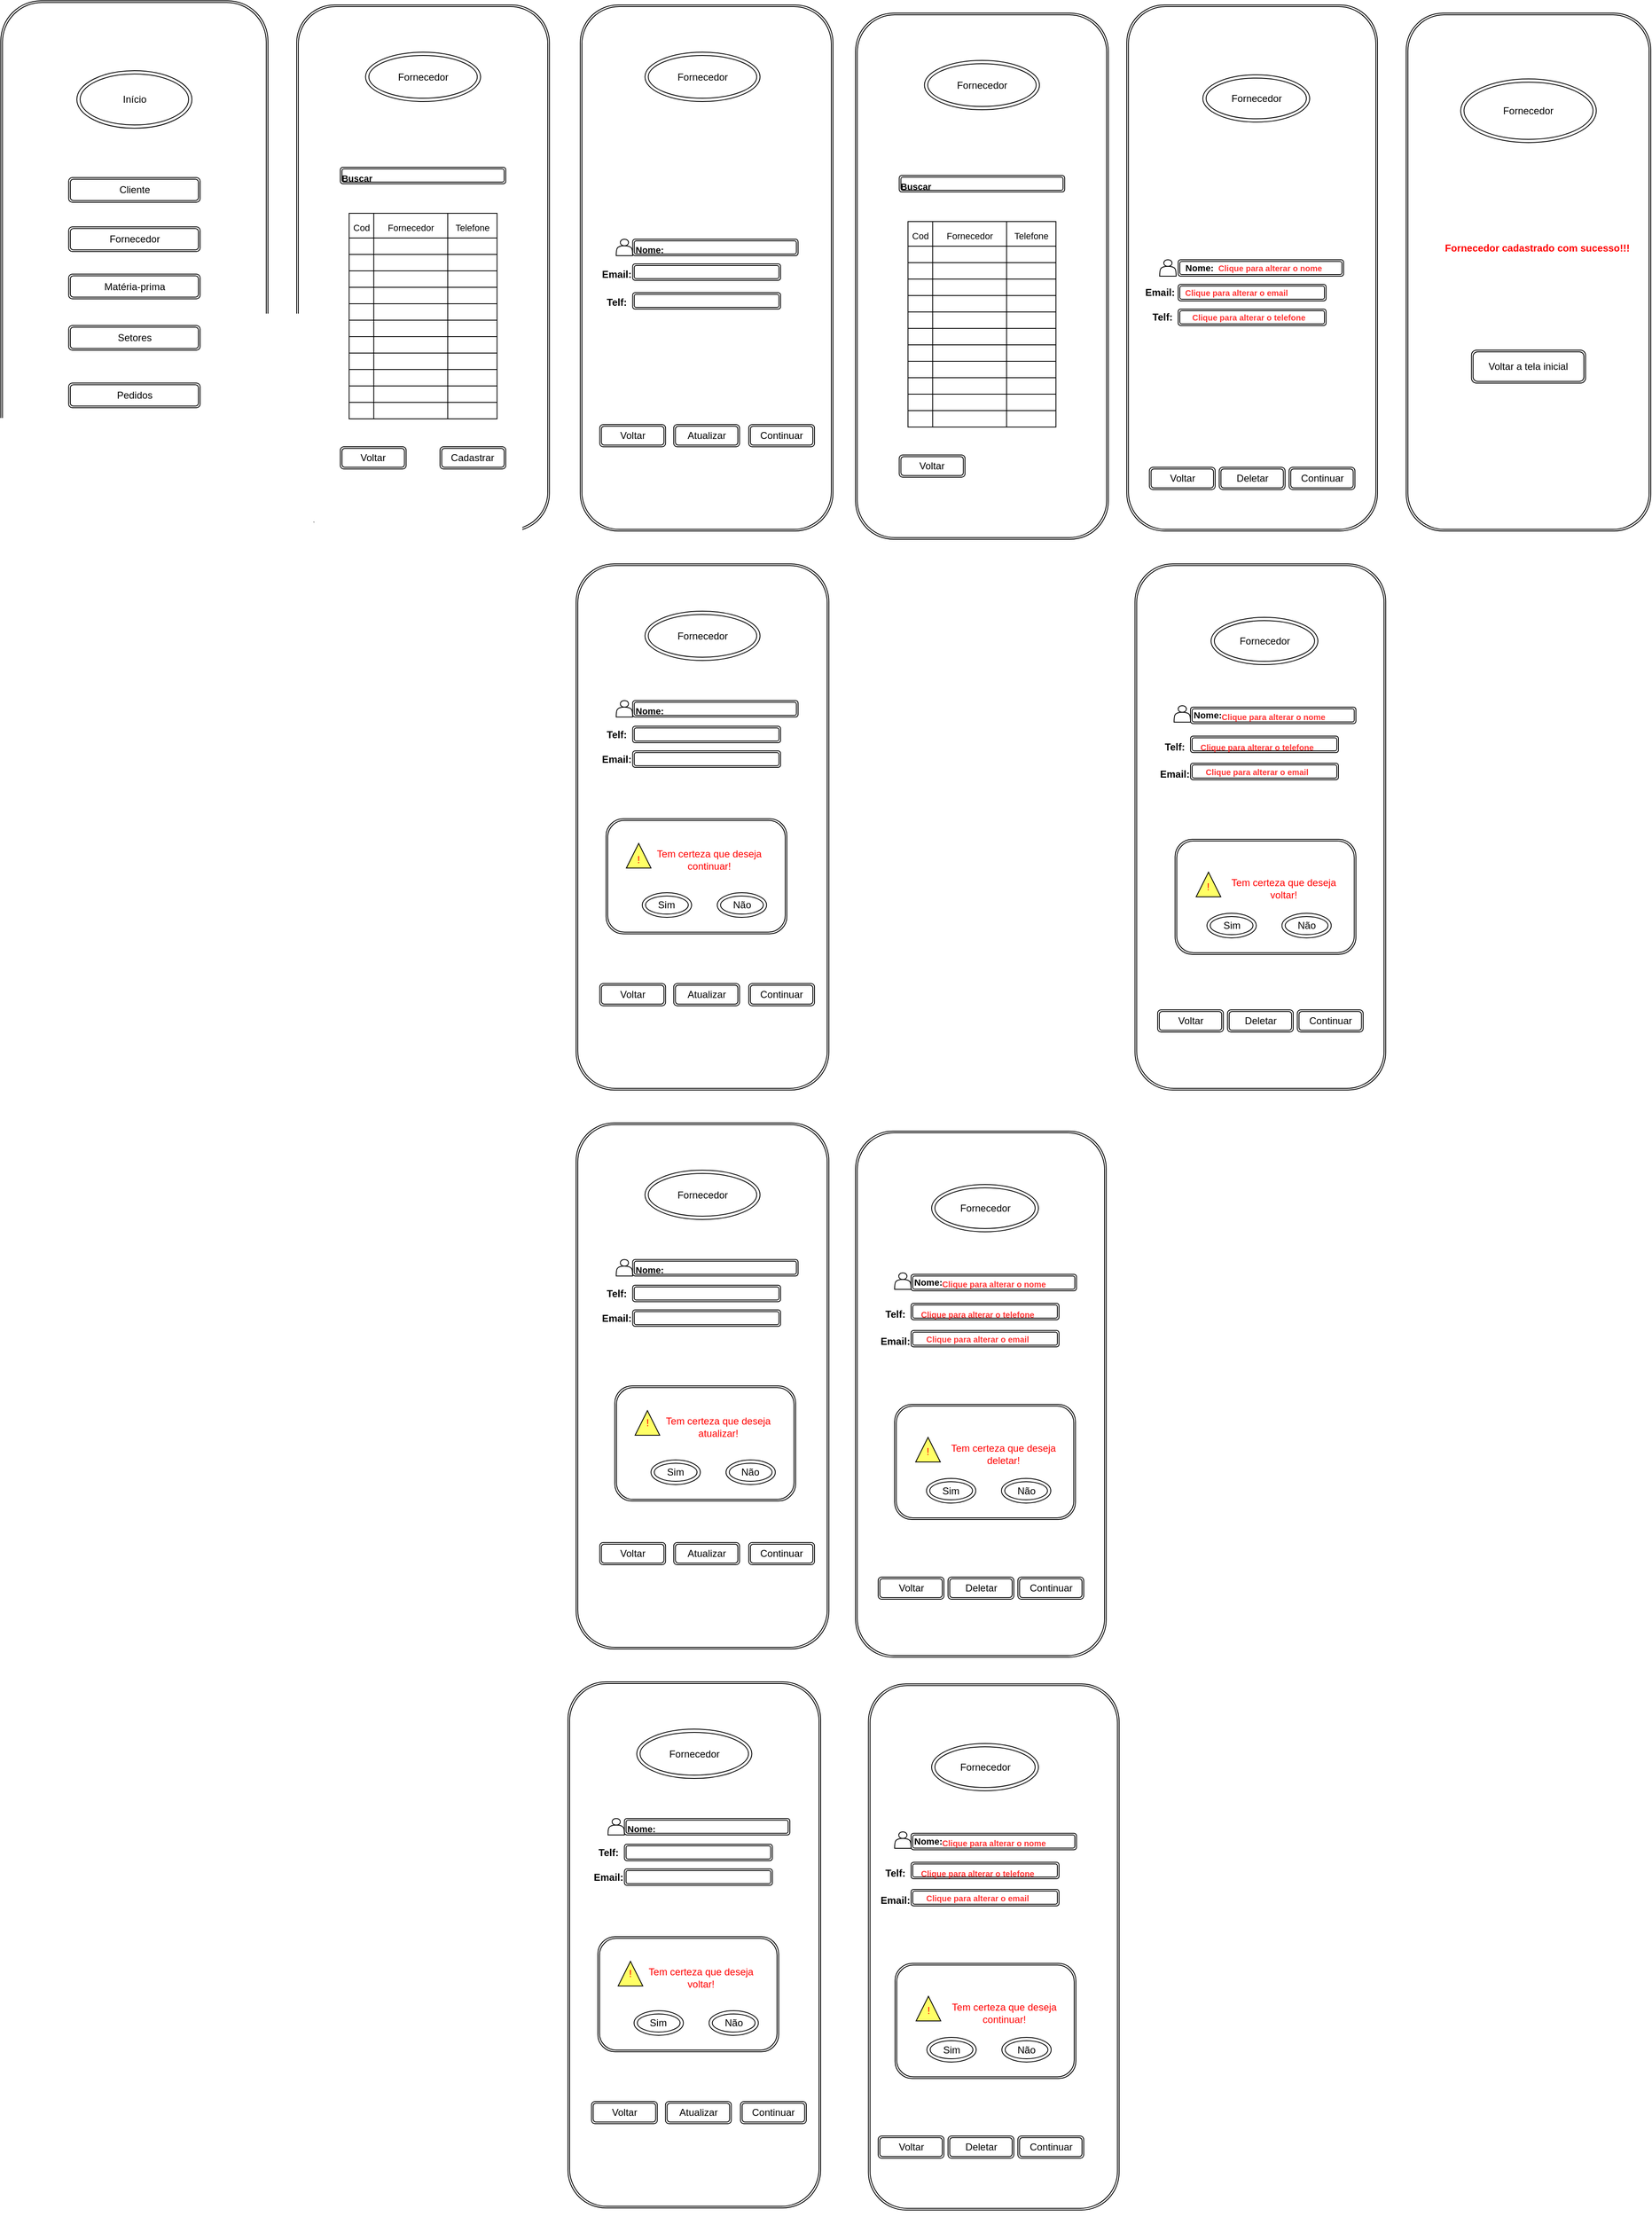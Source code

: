 <mxfile version="24.4.13" type="device">
  <diagram name="Página-1" id="sULU3iYHnRQg7r0w8pIC">
    <mxGraphModel dx="2741" dy="2177" grid="1" gridSize="10" guides="1" tooltips="1" connect="1" arrows="1" fold="1" page="1" pageScale="1" pageWidth="827" pageHeight="1169" math="0" shadow="0">
      <root>
        <mxCell id="0" />
        <mxCell id="1" parent="0" />
        <mxCell id="7l6CIbS96QxQcIashC8H-2" value="" style="group" vertex="1" connectable="0" parent="1">
          <mxGeometry x="-440" y="-520" width="307.5" height="860" as="geometry" />
        </mxCell>
        <mxCell id="MNkltuBdSS68_WZTclMl-21" value="" style="shape=ext;double=1;rounded=1;whiteSpace=wrap;html=1;rotation=90;" parent="7l6CIbS96QxQcIashC8H-2" vertex="1">
          <mxGeometry x="-166.25" y="166.25" width="640" height="307.5" as="geometry" />
        </mxCell>
        <mxCell id="MNkltuBdSS68_WZTclMl-22" value="Fornecedor" style="ellipse;shape=doubleEllipse;whiteSpace=wrap;html=1;" parent="7l6CIbS96QxQcIashC8H-2" vertex="1">
          <mxGeometry x="83.75" y="57.5" width="140" height="60" as="geometry" />
        </mxCell>
        <mxCell id="MNkltuBdSS68_WZTclMl-26" value="" style="shape=ext;double=1;rounded=1;whiteSpace=wrap;html=1;" parent="7l6CIbS96QxQcIashC8H-2" vertex="1">
          <mxGeometry x="53.13" y="197.5" width="201.25" height="20" as="geometry" />
        </mxCell>
        <mxCell id="MNkltuBdSS68_WZTclMl-27" value="&lt;font style=&quot;font-size: 11px;&quot;&gt;Buscar&lt;/font&gt;" style="text;align=center;fontStyle=1;verticalAlign=middle;spacingLeft=3;spacingRight=3;strokeColor=none;rotatable=0;points=[[0,0.5],[1,0.5]];portConstraint=eastwest;html=1;" parent="7l6CIbS96QxQcIashC8H-2" vertex="1">
          <mxGeometry x="53.13" y="197.5" width="40" height="26" as="geometry" />
        </mxCell>
        <mxCell id="MNkltuBdSS68_WZTclMl-91" value="" style="shape=table;startSize=0;container=1;collapsible=0;childLayout=tableLayout;fontSize=16;points=[[0,0,0,0,0],[0,0.25,0,0,0],[0,0.5,0,0,0],[0,0.75,0,0,0],[0,1,0,0,0],[0.25,0,0,0,0],[0.25,1,0,0,0],[0.5,0,0,0,0],[0.5,1,0,0,0],[0.75,0,0,0,0],[0.75,1,0,0,0],[1,0,0,0,0],[1,0.25,0,0,0],[1,0.5,0,0,0],[1,0.75,0,0,0],[1,1,0,0,0]];" parent="7l6CIbS96QxQcIashC8H-2" vertex="1">
          <mxGeometry x="63.75" y="253.5" width="180" height="250" as="geometry" />
        </mxCell>
        <mxCell id="MNkltuBdSS68_WZTclMl-92" value="" style="shape=tableRow;horizontal=0;startSize=0;swimlaneHead=0;swimlaneBody=0;strokeColor=inherit;top=0;left=0;bottom=0;right=0;collapsible=0;dropTarget=0;fillColor=none;points=[[0,0.5],[1,0.5]];portConstraint=eastwest;fontSize=16;" parent="MNkltuBdSS68_WZTclMl-91" vertex="1">
          <mxGeometry width="180" height="30" as="geometry" />
        </mxCell>
        <mxCell id="MNkltuBdSS68_WZTclMl-93" value="&lt;font style=&quot;font-size: 11px;&quot;&gt;Cod&lt;/font&gt;" style="shape=partialRectangle;html=1;whiteSpace=wrap;connectable=0;strokeColor=inherit;overflow=hidden;fillColor=none;top=0;left=0;bottom=0;right=0;pointerEvents=1;fontSize=16;" parent="MNkltuBdSS68_WZTclMl-92" vertex="1">
          <mxGeometry width="30" height="30" as="geometry">
            <mxRectangle width="30" height="30" as="alternateBounds" />
          </mxGeometry>
        </mxCell>
        <mxCell id="MNkltuBdSS68_WZTclMl-94" value="&lt;span style=&quot;font-size: 11px;&quot;&gt;Fornecedor&lt;/span&gt;" style="shape=partialRectangle;html=1;whiteSpace=wrap;connectable=0;strokeColor=inherit;overflow=hidden;fillColor=none;top=0;left=0;bottom=0;right=0;pointerEvents=1;fontSize=16;" parent="MNkltuBdSS68_WZTclMl-92" vertex="1">
          <mxGeometry x="30" width="90" height="30" as="geometry">
            <mxRectangle width="90" height="30" as="alternateBounds" />
          </mxGeometry>
        </mxCell>
        <mxCell id="MNkltuBdSS68_WZTclMl-95" value="&lt;span style=&quot;font-size: 11px;&quot;&gt;Telefone&lt;/span&gt;" style="shape=partialRectangle;html=1;whiteSpace=wrap;connectable=0;strokeColor=inherit;overflow=hidden;fillColor=none;top=0;left=0;bottom=0;right=0;pointerEvents=1;fontSize=16;" parent="MNkltuBdSS68_WZTclMl-92" vertex="1">
          <mxGeometry x="120" width="60" height="30" as="geometry">
            <mxRectangle width="60" height="30" as="alternateBounds" />
          </mxGeometry>
        </mxCell>
        <mxCell id="MNkltuBdSS68_WZTclMl-109" value="" style="shape=tableRow;horizontal=0;startSize=0;swimlaneHead=0;swimlaneBody=0;strokeColor=inherit;top=0;left=0;bottom=0;right=0;collapsible=0;dropTarget=0;fillColor=none;points=[[0,0.5],[1,0.5]];portConstraint=eastwest;fontSize=16;" parent="MNkltuBdSS68_WZTclMl-91" vertex="1">
          <mxGeometry y="30" width="180" height="20" as="geometry" />
        </mxCell>
        <mxCell id="MNkltuBdSS68_WZTclMl-110" value="" style="shape=partialRectangle;html=1;whiteSpace=wrap;connectable=0;strokeColor=inherit;overflow=hidden;fillColor=none;top=0;left=0;bottom=0;right=0;pointerEvents=1;fontSize=16;" parent="MNkltuBdSS68_WZTclMl-109" vertex="1">
          <mxGeometry width="30" height="20" as="geometry">
            <mxRectangle width="30" height="20" as="alternateBounds" />
          </mxGeometry>
        </mxCell>
        <mxCell id="MNkltuBdSS68_WZTclMl-111" value="" style="shape=partialRectangle;html=1;whiteSpace=wrap;connectable=0;strokeColor=inherit;overflow=hidden;fillColor=none;top=0;left=0;bottom=0;right=0;pointerEvents=1;fontSize=16;" parent="MNkltuBdSS68_WZTclMl-109" vertex="1">
          <mxGeometry x="30" width="90" height="20" as="geometry">
            <mxRectangle width="90" height="20" as="alternateBounds" />
          </mxGeometry>
        </mxCell>
        <mxCell id="MNkltuBdSS68_WZTclMl-112" value="" style="shape=partialRectangle;html=1;whiteSpace=wrap;connectable=0;strokeColor=inherit;overflow=hidden;fillColor=none;top=0;left=0;bottom=0;right=0;pointerEvents=1;fontSize=16;" parent="MNkltuBdSS68_WZTclMl-109" vertex="1">
          <mxGeometry x="120" width="60" height="20" as="geometry">
            <mxRectangle width="60" height="20" as="alternateBounds" />
          </mxGeometry>
        </mxCell>
        <mxCell id="MNkltuBdSS68_WZTclMl-105" value="" style="shape=tableRow;horizontal=0;startSize=0;swimlaneHead=0;swimlaneBody=0;strokeColor=inherit;top=0;left=0;bottom=0;right=0;collapsible=0;dropTarget=0;fillColor=none;points=[[0,0.5],[1,0.5]];portConstraint=eastwest;fontSize=16;" parent="MNkltuBdSS68_WZTclMl-91" vertex="1">
          <mxGeometry y="50" width="180" height="20" as="geometry" />
        </mxCell>
        <mxCell id="MNkltuBdSS68_WZTclMl-106" value="" style="shape=partialRectangle;html=1;whiteSpace=wrap;connectable=0;strokeColor=inherit;overflow=hidden;fillColor=none;top=0;left=0;bottom=0;right=0;pointerEvents=1;fontSize=16;" parent="MNkltuBdSS68_WZTclMl-105" vertex="1">
          <mxGeometry width="30" height="20" as="geometry">
            <mxRectangle width="30" height="20" as="alternateBounds" />
          </mxGeometry>
        </mxCell>
        <mxCell id="MNkltuBdSS68_WZTclMl-107" value="" style="shape=partialRectangle;html=1;whiteSpace=wrap;connectable=0;strokeColor=inherit;overflow=hidden;fillColor=none;top=0;left=0;bottom=0;right=0;pointerEvents=1;fontSize=16;" parent="MNkltuBdSS68_WZTclMl-105" vertex="1">
          <mxGeometry x="30" width="90" height="20" as="geometry">
            <mxRectangle width="90" height="20" as="alternateBounds" />
          </mxGeometry>
        </mxCell>
        <mxCell id="MNkltuBdSS68_WZTclMl-108" value="" style="shape=partialRectangle;html=1;whiteSpace=wrap;connectable=0;strokeColor=inherit;overflow=hidden;fillColor=none;top=0;left=0;bottom=0;right=0;pointerEvents=1;fontSize=16;" parent="MNkltuBdSS68_WZTclMl-105" vertex="1">
          <mxGeometry x="120" width="60" height="20" as="geometry">
            <mxRectangle width="60" height="20" as="alternateBounds" />
          </mxGeometry>
        </mxCell>
        <mxCell id="MNkltuBdSS68_WZTclMl-113" value="" style="shape=tableRow;horizontal=0;startSize=0;swimlaneHead=0;swimlaneBody=0;strokeColor=inherit;top=0;left=0;bottom=0;right=0;collapsible=0;dropTarget=0;fillColor=none;points=[[0,0.5],[1,0.5]];portConstraint=eastwest;fontSize=16;" parent="MNkltuBdSS68_WZTclMl-91" vertex="1">
          <mxGeometry y="70" width="180" height="20" as="geometry" />
        </mxCell>
        <mxCell id="MNkltuBdSS68_WZTclMl-114" value="" style="shape=partialRectangle;html=1;whiteSpace=wrap;connectable=0;strokeColor=inherit;overflow=hidden;fillColor=none;top=0;left=0;bottom=0;right=0;pointerEvents=1;fontSize=16;" parent="MNkltuBdSS68_WZTclMl-113" vertex="1">
          <mxGeometry width="30" height="20" as="geometry">
            <mxRectangle width="30" height="20" as="alternateBounds" />
          </mxGeometry>
        </mxCell>
        <mxCell id="MNkltuBdSS68_WZTclMl-115" value="" style="shape=partialRectangle;html=1;whiteSpace=wrap;connectable=0;strokeColor=inherit;overflow=hidden;fillColor=none;top=0;left=0;bottom=0;right=0;pointerEvents=1;fontSize=16;" parent="MNkltuBdSS68_WZTclMl-113" vertex="1">
          <mxGeometry x="30" width="90" height="20" as="geometry">
            <mxRectangle width="90" height="20" as="alternateBounds" />
          </mxGeometry>
        </mxCell>
        <mxCell id="MNkltuBdSS68_WZTclMl-116" value="" style="shape=partialRectangle;html=1;whiteSpace=wrap;connectable=0;strokeColor=inherit;overflow=hidden;fillColor=none;top=0;left=0;bottom=0;right=0;pointerEvents=1;fontSize=16;" parent="MNkltuBdSS68_WZTclMl-113" vertex="1">
          <mxGeometry x="120" width="60" height="20" as="geometry">
            <mxRectangle width="60" height="20" as="alternateBounds" />
          </mxGeometry>
        </mxCell>
        <mxCell id="MNkltuBdSS68_WZTclMl-96" value="" style="shape=tableRow;horizontal=0;startSize=0;swimlaneHead=0;swimlaneBody=0;strokeColor=inherit;top=0;left=0;bottom=0;right=0;collapsible=0;dropTarget=0;fillColor=none;points=[[0,0.5],[1,0.5]];portConstraint=eastwest;fontSize=16;" parent="MNkltuBdSS68_WZTclMl-91" vertex="1">
          <mxGeometry y="90" width="180" height="20" as="geometry" />
        </mxCell>
        <mxCell id="MNkltuBdSS68_WZTclMl-97" value="" style="shape=partialRectangle;html=1;whiteSpace=wrap;connectable=0;strokeColor=inherit;overflow=hidden;fillColor=none;top=0;left=0;bottom=0;right=0;pointerEvents=1;fontSize=16;" parent="MNkltuBdSS68_WZTclMl-96" vertex="1">
          <mxGeometry width="30" height="20" as="geometry">
            <mxRectangle width="30" height="20" as="alternateBounds" />
          </mxGeometry>
        </mxCell>
        <mxCell id="MNkltuBdSS68_WZTclMl-98" value="" style="shape=partialRectangle;html=1;whiteSpace=wrap;connectable=0;strokeColor=inherit;overflow=hidden;fillColor=none;top=0;left=0;bottom=0;right=0;pointerEvents=1;fontSize=16;" parent="MNkltuBdSS68_WZTclMl-96" vertex="1">
          <mxGeometry x="30" width="90" height="20" as="geometry">
            <mxRectangle width="90" height="20" as="alternateBounds" />
          </mxGeometry>
        </mxCell>
        <mxCell id="MNkltuBdSS68_WZTclMl-99" value="" style="shape=partialRectangle;html=1;whiteSpace=wrap;connectable=0;strokeColor=inherit;overflow=hidden;fillColor=none;top=0;left=0;bottom=0;right=0;pointerEvents=1;fontSize=16;" parent="MNkltuBdSS68_WZTclMl-96" vertex="1">
          <mxGeometry x="120" width="60" height="20" as="geometry">
            <mxRectangle width="60" height="20" as="alternateBounds" />
          </mxGeometry>
        </mxCell>
        <mxCell id="7l6CIbS96QxQcIashC8H-754" value="" style="shape=tableRow;horizontal=0;startSize=0;swimlaneHead=0;swimlaneBody=0;strokeColor=inherit;top=0;left=0;bottom=0;right=0;collapsible=0;dropTarget=0;fillColor=none;points=[[0,0.5],[1,0.5]];portConstraint=eastwest;fontSize=16;" vertex="1" parent="MNkltuBdSS68_WZTclMl-91">
          <mxGeometry y="110" width="180" height="20" as="geometry" />
        </mxCell>
        <mxCell id="7l6CIbS96QxQcIashC8H-755" value="" style="shape=partialRectangle;html=1;whiteSpace=wrap;connectable=0;strokeColor=inherit;overflow=hidden;fillColor=none;top=0;left=0;bottom=0;right=0;pointerEvents=1;fontSize=16;" vertex="1" parent="7l6CIbS96QxQcIashC8H-754">
          <mxGeometry width="30" height="20" as="geometry">
            <mxRectangle width="30" height="20" as="alternateBounds" />
          </mxGeometry>
        </mxCell>
        <mxCell id="7l6CIbS96QxQcIashC8H-756" value="" style="shape=partialRectangle;html=1;whiteSpace=wrap;connectable=0;strokeColor=inherit;overflow=hidden;fillColor=none;top=0;left=0;bottom=0;right=0;pointerEvents=1;fontSize=16;" vertex="1" parent="7l6CIbS96QxQcIashC8H-754">
          <mxGeometry x="30" width="90" height="20" as="geometry">
            <mxRectangle width="90" height="20" as="alternateBounds" />
          </mxGeometry>
        </mxCell>
        <mxCell id="7l6CIbS96QxQcIashC8H-757" value="" style="shape=partialRectangle;html=1;whiteSpace=wrap;connectable=0;strokeColor=inherit;overflow=hidden;fillColor=none;top=0;left=0;bottom=0;right=0;pointerEvents=1;fontSize=16;" vertex="1" parent="7l6CIbS96QxQcIashC8H-754">
          <mxGeometry x="120" width="60" height="20" as="geometry">
            <mxRectangle width="60" height="20" as="alternateBounds" />
          </mxGeometry>
        </mxCell>
        <mxCell id="7l6CIbS96QxQcIashC8H-750" value="" style="shape=tableRow;horizontal=0;startSize=0;swimlaneHead=0;swimlaneBody=0;strokeColor=inherit;top=0;left=0;bottom=0;right=0;collapsible=0;dropTarget=0;fillColor=none;points=[[0,0.5],[1,0.5]];portConstraint=eastwest;fontSize=16;" vertex="1" parent="MNkltuBdSS68_WZTclMl-91">
          <mxGeometry y="130" width="180" height="20" as="geometry" />
        </mxCell>
        <mxCell id="7l6CIbS96QxQcIashC8H-751" value="" style="shape=partialRectangle;html=1;whiteSpace=wrap;connectable=0;strokeColor=inherit;overflow=hidden;fillColor=none;top=0;left=0;bottom=0;right=0;pointerEvents=1;fontSize=16;" vertex="1" parent="7l6CIbS96QxQcIashC8H-750">
          <mxGeometry width="30" height="20" as="geometry">
            <mxRectangle width="30" height="20" as="alternateBounds" />
          </mxGeometry>
        </mxCell>
        <mxCell id="7l6CIbS96QxQcIashC8H-752" value="" style="shape=partialRectangle;html=1;whiteSpace=wrap;connectable=0;strokeColor=inherit;overflow=hidden;fillColor=none;top=0;left=0;bottom=0;right=0;pointerEvents=1;fontSize=16;" vertex="1" parent="7l6CIbS96QxQcIashC8H-750">
          <mxGeometry x="30" width="90" height="20" as="geometry">
            <mxRectangle width="90" height="20" as="alternateBounds" />
          </mxGeometry>
        </mxCell>
        <mxCell id="7l6CIbS96QxQcIashC8H-753" value="" style="shape=partialRectangle;html=1;whiteSpace=wrap;connectable=0;strokeColor=inherit;overflow=hidden;fillColor=none;top=0;left=0;bottom=0;right=0;pointerEvents=1;fontSize=16;" vertex="1" parent="7l6CIbS96QxQcIashC8H-750">
          <mxGeometry x="120" width="60" height="20" as="geometry">
            <mxRectangle width="60" height="20" as="alternateBounds" />
          </mxGeometry>
        </mxCell>
        <mxCell id="7l6CIbS96QxQcIashC8H-746" value="" style="shape=tableRow;horizontal=0;startSize=0;swimlaneHead=0;swimlaneBody=0;strokeColor=inherit;top=0;left=0;bottom=0;right=0;collapsible=0;dropTarget=0;fillColor=none;points=[[0,0.5],[1,0.5]];portConstraint=eastwest;fontSize=16;" vertex="1" parent="MNkltuBdSS68_WZTclMl-91">
          <mxGeometry y="150" width="180" height="20" as="geometry" />
        </mxCell>
        <mxCell id="7l6CIbS96QxQcIashC8H-747" value="" style="shape=partialRectangle;html=1;whiteSpace=wrap;connectable=0;strokeColor=inherit;overflow=hidden;fillColor=none;top=0;left=0;bottom=0;right=0;pointerEvents=1;fontSize=16;" vertex="1" parent="7l6CIbS96QxQcIashC8H-746">
          <mxGeometry width="30" height="20" as="geometry">
            <mxRectangle width="30" height="20" as="alternateBounds" />
          </mxGeometry>
        </mxCell>
        <mxCell id="7l6CIbS96QxQcIashC8H-748" value="" style="shape=partialRectangle;html=1;whiteSpace=wrap;connectable=0;strokeColor=inherit;overflow=hidden;fillColor=none;top=0;left=0;bottom=0;right=0;pointerEvents=1;fontSize=16;" vertex="1" parent="7l6CIbS96QxQcIashC8H-746">
          <mxGeometry x="30" width="90" height="20" as="geometry">
            <mxRectangle width="90" height="20" as="alternateBounds" />
          </mxGeometry>
        </mxCell>
        <mxCell id="7l6CIbS96QxQcIashC8H-749" value="" style="shape=partialRectangle;html=1;whiteSpace=wrap;connectable=0;strokeColor=inherit;overflow=hidden;fillColor=none;top=0;left=0;bottom=0;right=0;pointerEvents=1;fontSize=16;" vertex="1" parent="7l6CIbS96QxQcIashC8H-746">
          <mxGeometry x="120" width="60" height="20" as="geometry">
            <mxRectangle width="60" height="20" as="alternateBounds" />
          </mxGeometry>
        </mxCell>
        <mxCell id="MNkltuBdSS68_WZTclMl-100" value="" style="shape=tableRow;horizontal=0;startSize=0;swimlaneHead=0;swimlaneBody=0;strokeColor=inherit;top=0;left=0;bottom=0;right=0;collapsible=0;dropTarget=0;fillColor=none;points=[[0,0.5],[1,0.5]];portConstraint=eastwest;fontSize=16;" parent="MNkltuBdSS68_WZTclMl-91" vertex="1">
          <mxGeometry y="170" width="180" height="20" as="geometry" />
        </mxCell>
        <mxCell id="MNkltuBdSS68_WZTclMl-101" value="" style="shape=partialRectangle;html=1;whiteSpace=wrap;connectable=0;strokeColor=inherit;overflow=hidden;fillColor=none;top=0;left=0;bottom=0;right=0;pointerEvents=1;fontSize=16;" parent="MNkltuBdSS68_WZTclMl-100" vertex="1">
          <mxGeometry width="30" height="20" as="geometry">
            <mxRectangle width="30" height="20" as="alternateBounds" />
          </mxGeometry>
        </mxCell>
        <mxCell id="MNkltuBdSS68_WZTclMl-102" value="" style="shape=partialRectangle;html=1;whiteSpace=wrap;connectable=0;strokeColor=inherit;overflow=hidden;fillColor=none;top=0;left=0;bottom=0;right=0;pointerEvents=1;fontSize=16;" parent="MNkltuBdSS68_WZTclMl-100" vertex="1">
          <mxGeometry x="30" width="90" height="20" as="geometry">
            <mxRectangle width="90" height="20" as="alternateBounds" />
          </mxGeometry>
        </mxCell>
        <mxCell id="MNkltuBdSS68_WZTclMl-103" value="" style="shape=partialRectangle;html=1;whiteSpace=wrap;connectable=0;strokeColor=inherit;overflow=hidden;fillColor=none;top=0;left=0;bottom=0;right=0;pointerEvents=1;fontSize=16;" parent="MNkltuBdSS68_WZTclMl-100" vertex="1">
          <mxGeometry x="120" width="60" height="20" as="geometry">
            <mxRectangle width="60" height="20" as="alternateBounds" />
          </mxGeometry>
        </mxCell>
        <mxCell id="MNkltuBdSS68_WZTclMl-174" value="" style="shape=tableRow;horizontal=0;startSize=0;swimlaneHead=0;swimlaneBody=0;strokeColor=inherit;top=0;left=0;bottom=0;right=0;collapsible=0;dropTarget=0;fillColor=none;points=[[0,0.5],[1,0.5]];portConstraint=eastwest;fontSize=16;" parent="MNkltuBdSS68_WZTclMl-91" vertex="1">
          <mxGeometry y="190" width="180" height="20" as="geometry" />
        </mxCell>
        <mxCell id="MNkltuBdSS68_WZTclMl-175" value="" style="shape=partialRectangle;html=1;whiteSpace=wrap;connectable=0;strokeColor=inherit;overflow=hidden;fillColor=none;top=0;left=0;bottom=0;right=0;pointerEvents=1;fontSize=16;" parent="MNkltuBdSS68_WZTclMl-174" vertex="1">
          <mxGeometry width="30" height="20" as="geometry">
            <mxRectangle width="30" height="20" as="alternateBounds" />
          </mxGeometry>
        </mxCell>
        <mxCell id="MNkltuBdSS68_WZTclMl-176" value="" style="shape=partialRectangle;html=1;whiteSpace=wrap;connectable=0;strokeColor=inherit;overflow=hidden;fillColor=none;top=0;left=0;bottom=0;right=0;pointerEvents=1;fontSize=16;" parent="MNkltuBdSS68_WZTclMl-174" vertex="1">
          <mxGeometry x="30" width="90" height="20" as="geometry">
            <mxRectangle width="90" height="20" as="alternateBounds" />
          </mxGeometry>
        </mxCell>
        <mxCell id="MNkltuBdSS68_WZTclMl-177" value="" style="shape=partialRectangle;html=1;whiteSpace=wrap;connectable=0;strokeColor=inherit;overflow=hidden;fillColor=none;top=0;left=0;bottom=0;right=0;pointerEvents=1;fontSize=16;" parent="MNkltuBdSS68_WZTclMl-174" vertex="1">
          <mxGeometry x="120" width="60" height="20" as="geometry">
            <mxRectangle width="60" height="20" as="alternateBounds" />
          </mxGeometry>
        </mxCell>
        <mxCell id="MNkltuBdSS68_WZTclMl-170" value="" style="shape=tableRow;horizontal=0;startSize=0;swimlaneHead=0;swimlaneBody=0;strokeColor=inherit;top=0;left=0;bottom=0;right=0;collapsible=0;dropTarget=0;fillColor=none;points=[[0,0.5],[1,0.5]];portConstraint=eastwest;fontSize=16;" parent="MNkltuBdSS68_WZTclMl-91" vertex="1">
          <mxGeometry y="210" width="180" height="20" as="geometry" />
        </mxCell>
        <mxCell id="MNkltuBdSS68_WZTclMl-171" value="" style="shape=partialRectangle;html=1;whiteSpace=wrap;connectable=0;strokeColor=inherit;overflow=hidden;fillColor=none;top=0;left=0;bottom=0;right=0;pointerEvents=1;fontSize=16;" parent="MNkltuBdSS68_WZTclMl-170" vertex="1">
          <mxGeometry width="30" height="20" as="geometry">
            <mxRectangle width="30" height="20" as="alternateBounds" />
          </mxGeometry>
        </mxCell>
        <mxCell id="MNkltuBdSS68_WZTclMl-172" value="" style="shape=partialRectangle;html=1;whiteSpace=wrap;connectable=0;strokeColor=inherit;overflow=hidden;fillColor=none;top=0;left=0;bottom=0;right=0;pointerEvents=1;fontSize=16;" parent="MNkltuBdSS68_WZTclMl-170" vertex="1">
          <mxGeometry x="30" width="90" height="20" as="geometry">
            <mxRectangle width="90" height="20" as="alternateBounds" />
          </mxGeometry>
        </mxCell>
        <mxCell id="MNkltuBdSS68_WZTclMl-173" value="" style="shape=partialRectangle;html=1;whiteSpace=wrap;connectable=0;strokeColor=inherit;overflow=hidden;fillColor=none;top=0;left=0;bottom=0;right=0;pointerEvents=1;fontSize=16;" parent="MNkltuBdSS68_WZTclMl-170" vertex="1">
          <mxGeometry x="120" width="60" height="20" as="geometry">
            <mxRectangle width="60" height="20" as="alternateBounds" />
          </mxGeometry>
        </mxCell>
        <mxCell id="MNkltuBdSS68_WZTclMl-178" value="" style="shape=tableRow;horizontal=0;startSize=0;swimlaneHead=0;swimlaneBody=0;strokeColor=inherit;top=0;left=0;bottom=0;right=0;collapsible=0;dropTarget=0;fillColor=none;points=[[0,0.5],[1,0.5]];portConstraint=eastwest;fontSize=16;" parent="MNkltuBdSS68_WZTclMl-91" vertex="1">
          <mxGeometry y="230" width="180" height="20" as="geometry" />
        </mxCell>
        <mxCell id="MNkltuBdSS68_WZTclMl-179" value="" style="shape=partialRectangle;html=1;whiteSpace=wrap;connectable=0;strokeColor=inherit;overflow=hidden;fillColor=none;top=0;left=0;bottom=0;right=0;pointerEvents=1;fontSize=16;" parent="MNkltuBdSS68_WZTclMl-178" vertex="1">
          <mxGeometry width="30" height="20" as="geometry">
            <mxRectangle width="30" height="20" as="alternateBounds" />
          </mxGeometry>
        </mxCell>
        <mxCell id="MNkltuBdSS68_WZTclMl-180" value="" style="shape=partialRectangle;html=1;whiteSpace=wrap;connectable=0;strokeColor=inherit;overflow=hidden;fillColor=none;top=0;left=0;bottom=0;right=0;pointerEvents=1;fontSize=16;" parent="MNkltuBdSS68_WZTclMl-178" vertex="1">
          <mxGeometry x="30" width="90" height="20" as="geometry">
            <mxRectangle width="90" height="20" as="alternateBounds" />
          </mxGeometry>
        </mxCell>
        <mxCell id="MNkltuBdSS68_WZTclMl-181" value="" style="shape=partialRectangle;html=1;whiteSpace=wrap;connectable=0;strokeColor=inherit;overflow=hidden;fillColor=none;top=0;left=0;bottom=0;right=0;pointerEvents=1;fontSize=16;" parent="MNkltuBdSS68_WZTclMl-178" vertex="1">
          <mxGeometry x="120" width="60" height="20" as="geometry">
            <mxRectangle width="60" height="20" as="alternateBounds" />
          </mxGeometry>
        </mxCell>
        <mxCell id="MNkltuBdSS68_WZTclMl-185" value="Cadastrar" style="shape=ext;double=1;rounded=1;whiteSpace=wrap;html=1;" parent="7l6CIbS96QxQcIashC8H-2" vertex="1">
          <mxGeometry x="174.38" y="537.5" width="80" height="27" as="geometry" />
        </mxCell>
        <mxCell id="MNkltuBdSS68_WZTclMl-187" value="Voltar" style="shape=ext;double=1;rounded=1;whiteSpace=wrap;html=1;" parent="7l6CIbS96QxQcIashC8H-2" vertex="1">
          <mxGeometry x="53.13" y="537.5" width="80" height="27" as="geometry" />
        </mxCell>
        <mxCell id="7l6CIbS96QxQcIashC8H-3" value="" style="group" vertex="1" connectable="0" parent="1">
          <mxGeometry x="-100.0" y="160" width="307.5" height="640" as="geometry" />
        </mxCell>
        <mxCell id="7l6CIbS96QxQcIashC8H-4" value="" style="shape=ext;double=1;rounded=1;whiteSpace=wrap;html=1;rotation=90;" vertex="1" parent="7l6CIbS96QxQcIashC8H-3">
          <mxGeometry x="-166.25" y="166.25" width="640" height="307.5" as="geometry" />
        </mxCell>
        <mxCell id="7l6CIbS96QxQcIashC8H-5" value="Fornecedor" style="ellipse;shape=doubleEllipse;whiteSpace=wrap;html=1;" vertex="1" parent="7l6CIbS96QxQcIashC8H-3">
          <mxGeometry x="83.75" y="57.5" width="140" height="60" as="geometry" />
        </mxCell>
        <mxCell id="7l6CIbS96QxQcIashC8H-6" value="" style="shape=actor;whiteSpace=wrap;html=1;" vertex="1" parent="7l6CIbS96QxQcIashC8H-3">
          <mxGeometry x="48.75" y="166.25" width="20" height="20" as="geometry" />
        </mxCell>
        <mxCell id="7l6CIbS96QxQcIashC8H-7" value="" style="shape=ext;double=1;rounded=1;whiteSpace=wrap;html=1;" vertex="1" parent="7l6CIbS96QxQcIashC8H-3">
          <mxGeometry x="68.75" y="166.25" width="201.25" height="20" as="geometry" />
        </mxCell>
        <mxCell id="7l6CIbS96QxQcIashC8H-8" value="&lt;font style=&quot;font-size: 11px;&quot;&gt;Nome:&lt;/font&gt;" style="text;align=center;fontStyle=1;verticalAlign=middle;spacingLeft=3;spacingRight=3;strokeColor=none;rotatable=0;points=[[0,0.5],[1,0.5]];portConstraint=eastwest;html=1;" vertex="1" parent="7l6CIbS96QxQcIashC8H-3">
          <mxGeometry x="68.75" y="166.25" width="40" height="26" as="geometry" />
        </mxCell>
        <mxCell id="7l6CIbS96QxQcIashC8H-9" value="Telf:" style="text;align=center;fontStyle=1;verticalAlign=middle;spacingLeft=3;spacingRight=3;strokeColor=none;rotatable=0;points=[[0,0.5],[1,0.5]];portConstraint=eastwest;html=1;" vertex="1" parent="7l6CIbS96QxQcIashC8H-3">
          <mxGeometry x="28.75" y="194.5" width="40" height="26" as="geometry" />
        </mxCell>
        <mxCell id="7l6CIbS96QxQcIashC8H-10" value="" style="shape=ext;double=1;rounded=1;whiteSpace=wrap;html=1;" vertex="1" parent="7l6CIbS96QxQcIashC8H-3">
          <mxGeometry x="68.75" y="227.5" width="180" height="20" as="geometry" />
        </mxCell>
        <mxCell id="7l6CIbS96QxQcIashC8H-11" value="" style="shape=ext;double=1;rounded=1;whiteSpace=wrap;html=1;" vertex="1" parent="7l6CIbS96QxQcIashC8H-3">
          <mxGeometry x="68.75" y="197.5" width="180" height="20" as="geometry" />
        </mxCell>
        <mxCell id="7l6CIbS96QxQcIashC8H-12" value="Email:" style="text;align=center;fontStyle=1;verticalAlign=middle;spacingLeft=3;spacingRight=3;strokeColor=none;rotatable=0;points=[[0,0.5],[1,0.5]];portConstraint=eastwest;html=1;" vertex="1" parent="7l6CIbS96QxQcIashC8H-3">
          <mxGeometry x="28.75" y="224.5" width="40" height="26" as="geometry" />
        </mxCell>
        <mxCell id="7l6CIbS96QxQcIashC8H-50" value="Continuar" style="shape=ext;double=1;rounded=1;whiteSpace=wrap;html=1;" vertex="1" parent="7l6CIbS96QxQcIashC8H-3">
          <mxGeometry x="210.0" y="510.5" width="80" height="27" as="geometry" />
        </mxCell>
        <mxCell id="7l6CIbS96QxQcIashC8H-51" value="Atualizar" style="shape=ext;double=1;rounded=1;whiteSpace=wrap;html=1;" vertex="1" parent="7l6CIbS96QxQcIashC8H-3">
          <mxGeometry x="118.75" y="510.5" width="80" height="27" as="geometry" />
        </mxCell>
        <mxCell id="7l6CIbS96QxQcIashC8H-52" value="Voltar" style="shape=ext;double=1;rounded=1;whiteSpace=wrap;html=1;" vertex="1" parent="7l6CIbS96QxQcIashC8H-3">
          <mxGeometry x="28.75" y="510.5" width="80" height="27" as="geometry" />
        </mxCell>
        <mxCell id="7l6CIbS96QxQcIashC8H-60" value="" style="group" vertex="1" connectable="0" parent="7l6CIbS96QxQcIashC8H-3">
          <mxGeometry x="61.09" y="340" width="195.31" height="110" as="geometry" />
        </mxCell>
        <mxCell id="7l6CIbS96QxQcIashC8H-53" value="" style="shape=ext;double=1;rounded=1;whiteSpace=wrap;html=1;" vertex="1" parent="7l6CIbS96QxQcIashC8H-60">
          <mxGeometry x="-24.69" y="-30" width="220" height="140" as="geometry" />
        </mxCell>
        <mxCell id="7l6CIbS96QxQcIashC8H-54" value="" style="triangle;whiteSpace=wrap;html=1;rotation=-90;fillColor=#FFFF66;" vertex="1" parent="7l6CIbS96QxQcIashC8H-60">
          <mxGeometry width="30" height="30" as="geometry" />
        </mxCell>
        <mxCell id="7l6CIbS96QxQcIashC8H-55" value="&lt;font color=&quot;#ff0000&quot;&gt;Tem certeza que deseja continuar!&lt;/font&gt;" style="text;html=1;align=center;verticalAlign=middle;whiteSpace=wrap;rounded=0;" vertex="1" parent="7l6CIbS96QxQcIashC8H-60">
          <mxGeometry x="36.37" y="10" width="130" height="20" as="geometry" />
        </mxCell>
        <mxCell id="7l6CIbS96QxQcIashC8H-56" value="&lt;font color=&quot;#ff0000&quot;&gt;!&lt;/font&gt;" style="text;html=1;align=center;verticalAlign=middle;whiteSpace=wrap;rounded=0;" vertex="1" parent="7l6CIbS96QxQcIashC8H-60">
          <mxGeometry y="2.5" width="30" height="35" as="geometry" />
        </mxCell>
        <mxCell id="7l6CIbS96QxQcIashC8H-58" value="Não" style="ellipse;shape=doubleEllipse;whiteSpace=wrap;html=1;" vertex="1" parent="7l6CIbS96QxQcIashC8H-60">
          <mxGeometry x="110.62" y="60" width="60" height="30" as="geometry" />
        </mxCell>
        <mxCell id="7l6CIbS96QxQcIashC8H-59" value="Sim" style="ellipse;shape=doubleEllipse;whiteSpace=wrap;html=1;" vertex="1" parent="7l6CIbS96QxQcIashC8H-60">
          <mxGeometry x="19.37" y="60" width="60" height="30" as="geometry" />
        </mxCell>
        <mxCell id="7l6CIbS96QxQcIashC8H-124" value="" style="group" vertex="1" connectable="0" parent="1">
          <mxGeometry x="-100" y="840" width="307.5" height="640" as="geometry" />
        </mxCell>
        <mxCell id="7l6CIbS96QxQcIashC8H-125" value="" style="shape=ext;double=1;rounded=1;whiteSpace=wrap;html=1;rotation=90;" vertex="1" parent="7l6CIbS96QxQcIashC8H-124">
          <mxGeometry x="-166.25" y="166.25" width="640" height="307.5" as="geometry" />
        </mxCell>
        <mxCell id="7l6CIbS96QxQcIashC8H-126" value="Fornecedor" style="ellipse;shape=doubleEllipse;whiteSpace=wrap;html=1;" vertex="1" parent="7l6CIbS96QxQcIashC8H-124">
          <mxGeometry x="83.75" y="57.5" width="140" height="60" as="geometry" />
        </mxCell>
        <mxCell id="7l6CIbS96QxQcIashC8H-127" value="" style="shape=actor;whiteSpace=wrap;html=1;" vertex="1" parent="7l6CIbS96QxQcIashC8H-124">
          <mxGeometry x="48.75" y="166.25" width="20" height="20" as="geometry" />
        </mxCell>
        <mxCell id="7l6CIbS96QxQcIashC8H-128" value="" style="shape=ext;double=1;rounded=1;whiteSpace=wrap;html=1;" vertex="1" parent="7l6CIbS96QxQcIashC8H-124">
          <mxGeometry x="68.75" y="166.25" width="201.25" height="20" as="geometry" />
        </mxCell>
        <mxCell id="7l6CIbS96QxQcIashC8H-129" value="&lt;font style=&quot;font-size: 11px;&quot;&gt;Nome:&lt;/font&gt;" style="text;align=center;fontStyle=1;verticalAlign=middle;spacingLeft=3;spacingRight=3;strokeColor=none;rotatable=0;points=[[0,0.5],[1,0.5]];portConstraint=eastwest;html=1;" vertex="1" parent="7l6CIbS96QxQcIashC8H-124">
          <mxGeometry x="68.75" y="166.25" width="40" height="26" as="geometry" />
        </mxCell>
        <mxCell id="7l6CIbS96QxQcIashC8H-130" value="Telf:" style="text;align=center;fontStyle=1;verticalAlign=middle;spacingLeft=3;spacingRight=3;strokeColor=none;rotatable=0;points=[[0,0.5],[1,0.5]];portConstraint=eastwest;html=1;" vertex="1" parent="7l6CIbS96QxQcIashC8H-124">
          <mxGeometry x="28.75" y="194.5" width="40" height="26" as="geometry" />
        </mxCell>
        <mxCell id="7l6CIbS96QxQcIashC8H-131" value="" style="shape=ext;double=1;rounded=1;whiteSpace=wrap;html=1;" vertex="1" parent="7l6CIbS96QxQcIashC8H-124">
          <mxGeometry x="68.75" y="227.5" width="180" height="20" as="geometry" />
        </mxCell>
        <mxCell id="7l6CIbS96QxQcIashC8H-132" value="" style="shape=ext;double=1;rounded=1;whiteSpace=wrap;html=1;" vertex="1" parent="7l6CIbS96QxQcIashC8H-124">
          <mxGeometry x="68.75" y="197.5" width="180" height="20" as="geometry" />
        </mxCell>
        <mxCell id="7l6CIbS96QxQcIashC8H-133" value="Email:" style="text;align=center;fontStyle=1;verticalAlign=middle;spacingLeft=3;spacingRight=3;strokeColor=none;rotatable=0;points=[[0,0.5],[1,0.5]];portConstraint=eastwest;html=1;" vertex="1" parent="7l6CIbS96QxQcIashC8H-124">
          <mxGeometry x="28.75" y="224.5" width="40" height="26" as="geometry" />
        </mxCell>
        <mxCell id="7l6CIbS96QxQcIashC8H-171" value="Continuar" style="shape=ext;double=1;rounded=1;whiteSpace=wrap;html=1;" vertex="1" parent="7l6CIbS96QxQcIashC8H-124">
          <mxGeometry x="210.0" y="510.5" width="80" height="27" as="geometry" />
        </mxCell>
        <mxCell id="7l6CIbS96QxQcIashC8H-172" value="Atualizar" style="shape=ext;double=1;rounded=1;whiteSpace=wrap;html=1;" vertex="1" parent="7l6CIbS96QxQcIashC8H-124">
          <mxGeometry x="118.75" y="510.5" width="80" height="27" as="geometry" />
        </mxCell>
        <mxCell id="7l6CIbS96QxQcIashC8H-173" value="Voltar" style="shape=ext;double=1;rounded=1;whiteSpace=wrap;html=1;" vertex="1" parent="7l6CIbS96QxQcIashC8H-124">
          <mxGeometry x="28.75" y="510.5" width="80" height="27" as="geometry" />
        </mxCell>
        <mxCell id="7l6CIbS96QxQcIashC8H-62" value="" style="group" vertex="1" connectable="0" parent="7l6CIbS96QxQcIashC8H-124">
          <mxGeometry x="71.72" y="350" width="195.31" height="110" as="geometry" />
        </mxCell>
        <mxCell id="7l6CIbS96QxQcIashC8H-63" value="" style="shape=ext;double=1;rounded=1;whiteSpace=wrap;html=1;" vertex="1" parent="7l6CIbS96QxQcIashC8H-62">
          <mxGeometry x="-24.69" y="-30" width="220" height="140" as="geometry" />
        </mxCell>
        <mxCell id="7l6CIbS96QxQcIashC8H-64" value="" style="triangle;whiteSpace=wrap;html=1;rotation=-90;fillColor=#FFFF66;" vertex="1" parent="7l6CIbS96QxQcIashC8H-62">
          <mxGeometry width="30" height="30" as="geometry" />
        </mxCell>
        <mxCell id="7l6CIbS96QxQcIashC8H-65" value="&lt;font color=&quot;#ff0000&quot;&gt;Tem certeza que deseja atualizar!&lt;/font&gt;" style="text;html=1;align=center;verticalAlign=middle;whiteSpace=wrap;rounded=0;" vertex="1" parent="7l6CIbS96QxQcIashC8H-62">
          <mxGeometry x="36.37" y="10" width="130" height="20" as="geometry" />
        </mxCell>
        <mxCell id="7l6CIbS96QxQcIashC8H-66" value="&lt;font color=&quot;#ff0000&quot;&gt;!&lt;/font&gt;" style="text;html=1;align=center;verticalAlign=middle;whiteSpace=wrap;rounded=0;" vertex="1" parent="7l6CIbS96QxQcIashC8H-62">
          <mxGeometry y="5" width="30" height="20" as="geometry" />
        </mxCell>
        <mxCell id="7l6CIbS96QxQcIashC8H-67" value="Não" style="ellipse;shape=doubleEllipse;whiteSpace=wrap;html=1;" vertex="1" parent="7l6CIbS96QxQcIashC8H-62">
          <mxGeometry x="110.62" y="60" width="60" height="30" as="geometry" />
        </mxCell>
        <mxCell id="7l6CIbS96QxQcIashC8H-68" value="Sim" style="ellipse;shape=doubleEllipse;whiteSpace=wrap;html=1;" vertex="1" parent="7l6CIbS96QxQcIashC8H-62">
          <mxGeometry x="19.37" y="60" width="60" height="30" as="geometry" />
        </mxCell>
        <mxCell id="7l6CIbS96QxQcIashC8H-174" value="" style="group" vertex="1" connectable="0" parent="1">
          <mxGeometry x="-110" y="1520" width="307.5" height="640" as="geometry" />
        </mxCell>
        <mxCell id="7l6CIbS96QxQcIashC8H-175" value="" style="shape=ext;double=1;rounded=1;whiteSpace=wrap;html=1;rotation=90;" vertex="1" parent="7l6CIbS96QxQcIashC8H-174">
          <mxGeometry x="-166.25" y="166.25" width="640" height="307.5" as="geometry" />
        </mxCell>
        <mxCell id="7l6CIbS96QxQcIashC8H-176" value="Fornecedor" style="ellipse;shape=doubleEllipse;whiteSpace=wrap;html=1;" vertex="1" parent="7l6CIbS96QxQcIashC8H-174">
          <mxGeometry x="83.75" y="57.5" width="140" height="60" as="geometry" />
        </mxCell>
        <mxCell id="7l6CIbS96QxQcIashC8H-177" value="" style="shape=actor;whiteSpace=wrap;html=1;" vertex="1" parent="7l6CIbS96QxQcIashC8H-174">
          <mxGeometry x="48.75" y="166.25" width="20" height="20" as="geometry" />
        </mxCell>
        <mxCell id="7l6CIbS96QxQcIashC8H-178" value="" style="shape=ext;double=1;rounded=1;whiteSpace=wrap;html=1;" vertex="1" parent="7l6CIbS96QxQcIashC8H-174">
          <mxGeometry x="68.75" y="166.25" width="201.25" height="20" as="geometry" />
        </mxCell>
        <mxCell id="7l6CIbS96QxQcIashC8H-179" value="&lt;font style=&quot;font-size: 11px;&quot;&gt;Nome:&lt;/font&gt;" style="text;align=center;fontStyle=1;verticalAlign=middle;spacingLeft=3;spacingRight=3;strokeColor=none;rotatable=0;points=[[0,0.5],[1,0.5]];portConstraint=eastwest;html=1;" vertex="1" parent="7l6CIbS96QxQcIashC8H-174">
          <mxGeometry x="68.75" y="166.25" width="40" height="26" as="geometry" />
        </mxCell>
        <mxCell id="7l6CIbS96QxQcIashC8H-180" value="Telf:" style="text;align=center;fontStyle=1;verticalAlign=middle;spacingLeft=3;spacingRight=3;strokeColor=none;rotatable=0;points=[[0,0.5],[1,0.5]];portConstraint=eastwest;html=1;" vertex="1" parent="7l6CIbS96QxQcIashC8H-174">
          <mxGeometry x="28.75" y="194.5" width="40" height="26" as="geometry" />
        </mxCell>
        <mxCell id="7l6CIbS96QxQcIashC8H-181" value="" style="shape=ext;double=1;rounded=1;whiteSpace=wrap;html=1;" vertex="1" parent="7l6CIbS96QxQcIashC8H-174">
          <mxGeometry x="68.75" y="227.5" width="180" height="20" as="geometry" />
        </mxCell>
        <mxCell id="7l6CIbS96QxQcIashC8H-182" value="" style="shape=ext;double=1;rounded=1;whiteSpace=wrap;html=1;" vertex="1" parent="7l6CIbS96QxQcIashC8H-174">
          <mxGeometry x="68.75" y="197.5" width="180" height="20" as="geometry" />
        </mxCell>
        <mxCell id="7l6CIbS96QxQcIashC8H-183" value="Email:" style="text;align=center;fontStyle=1;verticalAlign=middle;spacingLeft=3;spacingRight=3;strokeColor=none;rotatable=0;points=[[0,0.5],[1,0.5]];portConstraint=eastwest;html=1;" vertex="1" parent="7l6CIbS96QxQcIashC8H-174">
          <mxGeometry x="28.75" y="224.5" width="40" height="26" as="geometry" />
        </mxCell>
        <mxCell id="7l6CIbS96QxQcIashC8H-221" value="Continuar" style="shape=ext;double=1;rounded=1;whiteSpace=wrap;html=1;" vertex="1" parent="7l6CIbS96QxQcIashC8H-174">
          <mxGeometry x="210.0" y="510.5" width="80" height="27" as="geometry" />
        </mxCell>
        <mxCell id="7l6CIbS96QxQcIashC8H-222" value="Atualizar" style="shape=ext;double=1;rounded=1;whiteSpace=wrap;html=1;" vertex="1" parent="7l6CIbS96QxQcIashC8H-174">
          <mxGeometry x="118.75" y="510.5" width="80" height="27" as="geometry" />
        </mxCell>
        <mxCell id="7l6CIbS96QxQcIashC8H-223" value="Voltar" style="shape=ext;double=1;rounded=1;whiteSpace=wrap;html=1;" vertex="1" parent="7l6CIbS96QxQcIashC8H-174">
          <mxGeometry x="28.75" y="510.5" width="80" height="27" as="geometry" />
        </mxCell>
        <mxCell id="7l6CIbS96QxQcIashC8H-224" value="" style="group" vertex="1" connectable="0" parent="7l6CIbS96QxQcIashC8H-174">
          <mxGeometry x="61.09" y="340" width="195.31" height="110" as="geometry" />
        </mxCell>
        <mxCell id="7l6CIbS96QxQcIashC8H-225" value="" style="shape=ext;double=1;rounded=1;whiteSpace=wrap;html=1;" vertex="1" parent="7l6CIbS96QxQcIashC8H-224">
          <mxGeometry x="-24.69" y="-30" width="220" height="140" as="geometry" />
        </mxCell>
        <mxCell id="7l6CIbS96QxQcIashC8H-226" value="" style="triangle;whiteSpace=wrap;html=1;rotation=-90;fillColor=#FFFF66;" vertex="1" parent="7l6CIbS96QxQcIashC8H-224">
          <mxGeometry width="30" height="30" as="geometry" />
        </mxCell>
        <mxCell id="7l6CIbS96QxQcIashC8H-227" value="&lt;font color=&quot;#ff0000&quot;&gt;Tem certeza que deseja voltar!&lt;/font&gt;" style="text;html=1;align=center;verticalAlign=middle;whiteSpace=wrap;rounded=0;" vertex="1" parent="7l6CIbS96QxQcIashC8H-224">
          <mxGeometry x="36.37" y="10" width="130" height="20" as="geometry" />
        </mxCell>
        <mxCell id="7l6CIbS96QxQcIashC8H-228" value="&lt;font color=&quot;#ff0000&quot;&gt;!&lt;/font&gt;" style="text;html=1;align=center;verticalAlign=middle;whiteSpace=wrap;rounded=0;" vertex="1" parent="7l6CIbS96QxQcIashC8H-224">
          <mxGeometry y="5" width="30" height="20" as="geometry" />
        </mxCell>
        <mxCell id="7l6CIbS96QxQcIashC8H-229" value="Não" style="ellipse;shape=doubleEllipse;whiteSpace=wrap;html=1;" vertex="1" parent="7l6CIbS96QxQcIashC8H-224">
          <mxGeometry x="110.62" y="60" width="60" height="30" as="geometry" />
        </mxCell>
        <mxCell id="7l6CIbS96QxQcIashC8H-230" value="Sim" style="ellipse;shape=doubleEllipse;whiteSpace=wrap;html=1;" vertex="1" parent="7l6CIbS96QxQcIashC8H-224">
          <mxGeometry x="19.37" y="60" width="60" height="30" as="geometry" />
        </mxCell>
        <mxCell id="7l6CIbS96QxQcIashC8H-234" value="" style="group" vertex="1" connectable="0" parent="1">
          <mxGeometry x="570" y="-500" width="305" height="640" as="geometry" />
        </mxCell>
        <mxCell id="MNkltuBdSS68_WZTclMl-188" value="" style="shape=ext;double=1;rounded=1;whiteSpace=wrap;html=1;rotation=90;" parent="7l6CIbS96QxQcIashC8H-234" vertex="1">
          <mxGeometry x="-167.5" y="147.5" width="640" height="305" as="geometry" />
        </mxCell>
        <mxCell id="MNkltuBdSS68_WZTclMl-189" value="Fornecedor" style="ellipse;shape=doubleEllipse;whiteSpace=wrap;html=1;" parent="7l6CIbS96QxQcIashC8H-234" vertex="1">
          <mxGeometry x="92.5" y="65" width="130" height="57.5" as="geometry" />
        </mxCell>
        <mxCell id="MNkltuBdSS68_WZTclMl-190" value="" style="shape=ext;double=1;rounded=1;whiteSpace=wrap;html=1;" parent="7l6CIbS96QxQcIashC8H-234" vertex="1">
          <mxGeometry x="62.5" y="290" width="201.25" height="20" as="geometry" />
        </mxCell>
        <mxCell id="MNkltuBdSS68_WZTclMl-191" value="" style="shape=ext;double=1;rounded=1;whiteSpace=wrap;html=1;" parent="7l6CIbS96QxQcIashC8H-234" vertex="1">
          <mxGeometry x="62.5" y="320" width="180" height="20" as="geometry" />
        </mxCell>
        <mxCell id="MNkltuBdSS68_WZTclMl-192" value="" style="shape=ext;double=1;rounded=1;whiteSpace=wrap;html=1;" parent="7l6CIbS96QxQcIashC8H-234" vertex="1">
          <mxGeometry x="62.5" y="350" width="180" height="20" as="geometry" />
        </mxCell>
        <mxCell id="MNkltuBdSS68_WZTclMl-193" value="Email:" style="text;align=center;fontStyle=1;verticalAlign=middle;spacingLeft=3;spacingRight=3;strokeColor=none;rotatable=0;points=[[0,0.5],[1,0.5]];portConstraint=eastwest;html=1;" parent="7l6CIbS96QxQcIashC8H-234" vertex="1">
          <mxGeometry x="20" y="317" width="40" height="26" as="geometry" />
        </mxCell>
        <mxCell id="MNkltuBdSS68_WZTclMl-194" value="Telf:" style="text;align=center;fontStyle=1;verticalAlign=middle;spacingLeft=3;spacingRight=3;strokeColor=none;rotatable=0;points=[[0,0.5],[1,0.5]];portConstraint=eastwest;html=1;" parent="7l6CIbS96QxQcIashC8H-234" vertex="1">
          <mxGeometry x="22.5" y="347" width="40" height="26" as="geometry" />
        </mxCell>
        <mxCell id="MNkltuBdSS68_WZTclMl-195" value="" style="shape=actor;whiteSpace=wrap;html=1;" parent="7l6CIbS96QxQcIashC8H-234" vertex="1">
          <mxGeometry x="40" y="290" width="20" height="20" as="geometry" />
        </mxCell>
        <mxCell id="MNkltuBdSS68_WZTclMl-196" value="&lt;font style=&quot;font-size: 11px;&quot;&gt;Nome:&lt;/font&gt;" style="text;align=center;fontStyle=1;verticalAlign=middle;spacingLeft=3;spacingRight=3;strokeColor=none;rotatable=0;points=[[0,0.5],[1,0.5]];portConstraint=eastwest;html=1;" parent="7l6CIbS96QxQcIashC8H-234" vertex="1">
          <mxGeometry x="67.5" y="287" width="40" height="26" as="geometry" />
        </mxCell>
        <mxCell id="MNkltuBdSS68_WZTclMl-197" value="&lt;font style=&quot;font-size: 10px;&quot; color=&quot;#ff3333&quot;&gt;Clique para alterar o nome&lt;/font&gt;" style="text;align=center;fontStyle=1;verticalAlign=middle;spacingLeft=3;spacingRight=3;strokeColor=none;rotatable=0;points=[[0,0.5],[1,0.5]];portConstraint=eastwest;html=1;" parent="7l6CIbS96QxQcIashC8H-234" vertex="1">
          <mxGeometry x="154" y="287" width="40" height="26" as="geometry" />
        </mxCell>
        <mxCell id="MNkltuBdSS68_WZTclMl-200" value="&lt;font style=&quot;font-size: 10px;&quot; color=&quot;#ff3333&quot;&gt;Clique para alterar o telefone&lt;/font&gt;" style="text;align=center;fontStyle=1;verticalAlign=middle;spacingLeft=3;spacingRight=3;strokeColor=none;rotatable=0;points=[[0,0.5],[1,0.5]];portConstraint=eastwest;html=1;" parent="7l6CIbS96QxQcIashC8H-234" vertex="1">
          <mxGeometry x="127.5" y="347" width="40" height="26" as="geometry" />
        </mxCell>
        <mxCell id="MNkltuBdSS68_WZTclMl-202" value="&lt;font style=&quot;font-size: 10px;&quot; color=&quot;#ff3333&quot;&gt;Clique para alterar o email&lt;/font&gt;" style="text;align=center;fontStyle=1;verticalAlign=middle;spacingLeft=3;spacingRight=3;strokeColor=none;rotatable=0;points=[[0,0.5],[1,0.5]];portConstraint=eastwest;html=1;" parent="7l6CIbS96QxQcIashC8H-234" vertex="1">
          <mxGeometry x="112.5" y="317" width="40" height="26" as="geometry" />
        </mxCell>
        <mxCell id="MNkltuBdSS68_WZTclMl-241" value="Voltar" style="shape=ext;double=1;rounded=1;whiteSpace=wrap;html=1;" parent="7l6CIbS96QxQcIashC8H-234" vertex="1">
          <mxGeometry x="27.5" y="542.5" width="80" height="27" as="geometry" />
        </mxCell>
        <mxCell id="MNkltuBdSS68_WZTclMl-242" value="Continuar" style="shape=ext;double=1;rounded=1;whiteSpace=wrap;html=1;" parent="7l6CIbS96QxQcIashC8H-234" vertex="1">
          <mxGeometry x="197.5" y="542.5" width="80" height="27" as="geometry" />
        </mxCell>
        <mxCell id="7l6CIbS96QxQcIashC8H-287" value="Deletar" style="shape=ext;double=1;rounded=1;whiteSpace=wrap;html=1;" vertex="1" parent="7l6CIbS96QxQcIashC8H-234">
          <mxGeometry x="112.5" y="542.5" width="80" height="27" as="geometry" />
        </mxCell>
        <mxCell id="7l6CIbS96QxQcIashC8H-289" value="" style="group" vertex="1" connectable="0" parent="1">
          <mxGeometry x="580" y="160" width="305" height="640" as="geometry" />
        </mxCell>
        <mxCell id="7l6CIbS96QxQcIashC8H-290" value="" style="shape=ext;double=1;rounded=1;whiteSpace=wrap;html=1;rotation=90;" vertex="1" parent="7l6CIbS96QxQcIashC8H-289">
          <mxGeometry x="-167.5" y="167.5" width="640" height="305" as="geometry" />
        </mxCell>
        <mxCell id="7l6CIbS96QxQcIashC8H-291" value="Fornecedor" style="ellipse;shape=doubleEllipse;whiteSpace=wrap;html=1;" vertex="1" parent="7l6CIbS96QxQcIashC8H-289">
          <mxGeometry x="92.5" y="65" width="130" height="57.5" as="geometry" />
        </mxCell>
        <mxCell id="7l6CIbS96QxQcIashC8H-292" value="" style="shape=ext;double=1;rounded=1;whiteSpace=wrap;html=1;" vertex="1" parent="7l6CIbS96QxQcIashC8H-289">
          <mxGeometry x="67.5" y="174.25" width="201.25" height="20" as="geometry" />
        </mxCell>
        <mxCell id="7l6CIbS96QxQcIashC8H-293" value="" style="shape=ext;double=1;rounded=1;whiteSpace=wrap;html=1;" vertex="1" parent="7l6CIbS96QxQcIashC8H-289">
          <mxGeometry x="67.5" y="209.5" width="180" height="20" as="geometry" />
        </mxCell>
        <mxCell id="7l6CIbS96QxQcIashC8H-294" value="" style="shape=ext;double=1;rounded=1;whiteSpace=wrap;html=1;" vertex="1" parent="7l6CIbS96QxQcIashC8H-289">
          <mxGeometry x="67.5" y="242.5" width="180" height="20" as="geometry" />
        </mxCell>
        <mxCell id="7l6CIbS96QxQcIashC8H-295" value="Email:" style="text;align=center;fontStyle=1;verticalAlign=middle;spacingLeft=3;spacingRight=3;strokeColor=none;rotatable=0;points=[[0,0.5],[1,0.5]];portConstraint=eastwest;html=1;" vertex="1" parent="7l6CIbS96QxQcIashC8H-289">
          <mxGeometry x="27.5" y="242.5" width="40" height="26" as="geometry" />
        </mxCell>
        <mxCell id="7l6CIbS96QxQcIashC8H-296" value="Telf:" style="text;align=center;fontStyle=1;verticalAlign=middle;spacingLeft=3;spacingRight=3;strokeColor=none;rotatable=0;points=[[0,0.5],[1,0.5]];portConstraint=eastwest;html=1;" vertex="1" parent="7l6CIbS96QxQcIashC8H-289">
          <mxGeometry x="27.5" y="209.5" width="40" height="26" as="geometry" />
        </mxCell>
        <mxCell id="7l6CIbS96QxQcIashC8H-297" value="" style="shape=actor;whiteSpace=wrap;html=1;" vertex="1" parent="7l6CIbS96QxQcIashC8H-289">
          <mxGeometry x="47.5" y="172.5" width="20" height="20" as="geometry" />
        </mxCell>
        <mxCell id="7l6CIbS96QxQcIashC8H-298" value="&lt;font style=&quot;font-size: 11px;&quot;&gt;Nome:&lt;/font&gt;" style="text;align=center;fontStyle=1;verticalAlign=middle;spacingLeft=3;spacingRight=3;strokeColor=none;rotatable=0;points=[[0,0.5],[1,0.5]];portConstraint=eastwest;html=1;" vertex="1" parent="7l6CIbS96QxQcIashC8H-289">
          <mxGeometry x="67.5" y="171.25" width="40" height="26" as="geometry" />
        </mxCell>
        <mxCell id="7l6CIbS96QxQcIashC8H-299" value="&lt;font style=&quot;font-size: 10px;&quot; color=&quot;#ff3333&quot;&gt;Clique para alterar o nome&lt;/font&gt;" style="text;align=center;fontStyle=1;verticalAlign=middle;spacingLeft=3;spacingRight=3;strokeColor=none;rotatable=0;points=[[0,0.5],[1,0.5]];portConstraint=eastwest;html=1;" vertex="1" parent="7l6CIbS96QxQcIashC8H-289">
          <mxGeometry x="148.13" y="172.5" width="40" height="26" as="geometry" />
        </mxCell>
        <mxCell id="7l6CIbS96QxQcIashC8H-300" value="&lt;font style=&quot;font-size: 10px;&quot; color=&quot;#ff3333&quot;&gt;Clique para alterar o telefone&lt;/font&gt;" style="text;align=center;fontStyle=1;verticalAlign=middle;spacingLeft=3;spacingRight=3;strokeColor=none;rotatable=0;points=[[0,0.5],[1,0.5]];portConstraint=eastwest;html=1;" vertex="1" parent="7l6CIbS96QxQcIashC8H-289">
          <mxGeometry x="127.5" y="209.5" width="40" height="26" as="geometry" />
        </mxCell>
        <mxCell id="7l6CIbS96QxQcIashC8H-301" value="&lt;font style=&quot;font-size: 10px;&quot; color=&quot;#ff3333&quot;&gt;Clique para alterar o email&lt;/font&gt;" style="text;align=center;fontStyle=1;verticalAlign=middle;spacingLeft=3;spacingRight=3;strokeColor=none;rotatable=0;points=[[0,0.5],[1,0.5]];portConstraint=eastwest;html=1;" vertex="1" parent="7l6CIbS96QxQcIashC8H-289">
          <mxGeometry x="127.5" y="239.5" width="40" height="26" as="geometry" />
        </mxCell>
        <mxCell id="7l6CIbS96QxQcIashC8H-339" value="Voltar" style="shape=ext;double=1;rounded=1;whiteSpace=wrap;html=1;" vertex="1" parent="7l6CIbS96QxQcIashC8H-289">
          <mxGeometry x="27.5" y="542.5" width="80" height="27" as="geometry" />
        </mxCell>
        <mxCell id="7l6CIbS96QxQcIashC8H-340" value="Continuar" style="shape=ext;double=1;rounded=1;whiteSpace=wrap;html=1;" vertex="1" parent="7l6CIbS96QxQcIashC8H-289">
          <mxGeometry x="197.5" y="542.5" width="80" height="27" as="geometry" />
        </mxCell>
        <mxCell id="7l6CIbS96QxQcIashC8H-341" value="Deletar" style="shape=ext;double=1;rounded=1;whiteSpace=wrap;html=1;" vertex="1" parent="7l6CIbS96QxQcIashC8H-289">
          <mxGeometry x="112.5" y="542.5" width="80" height="27" as="geometry" />
        </mxCell>
        <mxCell id="7l6CIbS96QxQcIashC8H-465" value="" style="group" vertex="1" connectable="0" parent="7l6CIbS96QxQcIashC8H-289">
          <mxGeometry x="48.75" y="335" width="220.0" height="140" as="geometry" />
        </mxCell>
        <mxCell id="7l6CIbS96QxQcIashC8H-397" value="" style="shape=ext;double=1;rounded=1;whiteSpace=wrap;html=1;" vertex="1" parent="7l6CIbS96QxQcIashC8H-465">
          <mxGeometry width="220" height="140" as="geometry" />
        </mxCell>
        <mxCell id="7l6CIbS96QxQcIashC8H-460" value="" style="triangle;whiteSpace=wrap;html=1;rotation=-90;fillColor=#FFFF66;" vertex="1" parent="7l6CIbS96QxQcIashC8H-465">
          <mxGeometry x="25.63" y="40" width="30" height="30" as="geometry" />
        </mxCell>
        <mxCell id="7l6CIbS96QxQcIashC8H-461" value="Sim" style="ellipse;shape=doubleEllipse;whiteSpace=wrap;html=1;" vertex="1" parent="7l6CIbS96QxQcIashC8H-465">
          <mxGeometry x="38.76" y="90" width="60" height="30" as="geometry" />
        </mxCell>
        <mxCell id="7l6CIbS96QxQcIashC8H-459" value="&lt;font color=&quot;#ff0000&quot;&gt;!&lt;/font&gt;" style="text;html=1;align=center;verticalAlign=middle;whiteSpace=wrap;rounded=0;" vertex="1" parent="7l6CIbS96QxQcIashC8H-465">
          <mxGeometry x="25.63" y="40" width="30" height="35" as="geometry" />
        </mxCell>
        <mxCell id="7l6CIbS96QxQcIashC8H-463" value="Não" style="ellipse;shape=doubleEllipse;whiteSpace=wrap;html=1;" vertex="1" parent="7l6CIbS96QxQcIashC8H-465">
          <mxGeometry x="130.0" y="90" width="60" height="30" as="geometry" />
        </mxCell>
        <mxCell id="7l6CIbS96QxQcIashC8H-464" value="&lt;font color=&quot;#ff0000&quot;&gt;Tem certeza que deseja voltar!&lt;/font&gt;" style="text;html=1;align=center;verticalAlign=middle;whiteSpace=wrap;rounded=0;" vertex="1" parent="7l6CIbS96QxQcIashC8H-465">
          <mxGeometry x="55.63" y="45" width="154.37" height="30" as="geometry" />
        </mxCell>
        <mxCell id="7l6CIbS96QxQcIashC8H-344" value="" style="group" vertex="1" connectable="0" parent="1">
          <mxGeometry x="240" y="850" width="305" height="640" as="geometry" />
        </mxCell>
        <mxCell id="7l6CIbS96QxQcIashC8H-345" value="" style="shape=ext;double=1;rounded=1;whiteSpace=wrap;html=1;rotation=90;" vertex="1" parent="7l6CIbS96QxQcIashC8H-344">
          <mxGeometry x="-167.5" y="167.5" width="640" height="305" as="geometry" />
        </mxCell>
        <mxCell id="7l6CIbS96QxQcIashC8H-346" value="Fornecedor" style="ellipse;shape=doubleEllipse;whiteSpace=wrap;html=1;" vertex="1" parent="7l6CIbS96QxQcIashC8H-344">
          <mxGeometry x="92.5" y="65" width="130" height="57.5" as="geometry" />
        </mxCell>
        <mxCell id="7l6CIbS96QxQcIashC8H-347" value="" style="shape=ext;double=1;rounded=1;whiteSpace=wrap;html=1;" vertex="1" parent="7l6CIbS96QxQcIashC8H-344">
          <mxGeometry x="67.5" y="174.25" width="201.25" height="20" as="geometry" />
        </mxCell>
        <mxCell id="7l6CIbS96QxQcIashC8H-348" value="" style="shape=ext;double=1;rounded=1;whiteSpace=wrap;html=1;" vertex="1" parent="7l6CIbS96QxQcIashC8H-344">
          <mxGeometry x="67.5" y="209.5" width="180" height="20" as="geometry" />
        </mxCell>
        <mxCell id="7l6CIbS96QxQcIashC8H-349" value="" style="shape=ext;double=1;rounded=1;whiteSpace=wrap;html=1;" vertex="1" parent="7l6CIbS96QxQcIashC8H-344">
          <mxGeometry x="67.5" y="242.5" width="180" height="20" as="geometry" />
        </mxCell>
        <mxCell id="7l6CIbS96QxQcIashC8H-350" value="Email:" style="text;align=center;fontStyle=1;verticalAlign=middle;spacingLeft=3;spacingRight=3;strokeColor=none;rotatable=0;points=[[0,0.5],[1,0.5]];portConstraint=eastwest;html=1;" vertex="1" parent="7l6CIbS96QxQcIashC8H-344">
          <mxGeometry x="27.5" y="242.5" width="40" height="26" as="geometry" />
        </mxCell>
        <mxCell id="7l6CIbS96QxQcIashC8H-351" value="Telf:" style="text;align=center;fontStyle=1;verticalAlign=middle;spacingLeft=3;spacingRight=3;strokeColor=none;rotatable=0;points=[[0,0.5],[1,0.5]];portConstraint=eastwest;html=1;" vertex="1" parent="7l6CIbS96QxQcIashC8H-344">
          <mxGeometry x="27.5" y="209.5" width="40" height="26" as="geometry" />
        </mxCell>
        <mxCell id="7l6CIbS96QxQcIashC8H-352" value="" style="shape=actor;whiteSpace=wrap;html=1;" vertex="1" parent="7l6CIbS96QxQcIashC8H-344">
          <mxGeometry x="47.5" y="172.5" width="20" height="20" as="geometry" />
        </mxCell>
        <mxCell id="7l6CIbS96QxQcIashC8H-353" value="&lt;font style=&quot;font-size: 11px;&quot;&gt;Nome:&lt;/font&gt;" style="text;align=center;fontStyle=1;verticalAlign=middle;spacingLeft=3;spacingRight=3;strokeColor=none;rotatable=0;points=[[0,0.5],[1,0.5]];portConstraint=eastwest;html=1;" vertex="1" parent="7l6CIbS96QxQcIashC8H-344">
          <mxGeometry x="67.5" y="171.25" width="40" height="26" as="geometry" />
        </mxCell>
        <mxCell id="7l6CIbS96QxQcIashC8H-354" value="&lt;font style=&quot;font-size: 10px;&quot; color=&quot;#ff3333&quot;&gt;Clique para alterar o nome&lt;/font&gt;" style="text;align=center;fontStyle=1;verticalAlign=middle;spacingLeft=3;spacingRight=3;strokeColor=none;rotatable=0;points=[[0,0.5],[1,0.5]];portConstraint=eastwest;html=1;" vertex="1" parent="7l6CIbS96QxQcIashC8H-344">
          <mxGeometry x="148.13" y="172.5" width="40" height="26" as="geometry" />
        </mxCell>
        <mxCell id="7l6CIbS96QxQcIashC8H-355" value="&lt;font style=&quot;font-size: 10px;&quot; color=&quot;#ff3333&quot;&gt;Clique para alterar o telefone&lt;/font&gt;" style="text;align=center;fontStyle=1;verticalAlign=middle;spacingLeft=3;spacingRight=3;strokeColor=none;rotatable=0;points=[[0,0.5],[1,0.5]];portConstraint=eastwest;html=1;" vertex="1" parent="7l6CIbS96QxQcIashC8H-344">
          <mxGeometry x="127.5" y="209.5" width="40" height="26" as="geometry" />
        </mxCell>
        <mxCell id="7l6CIbS96QxQcIashC8H-356" value="&lt;font style=&quot;font-size: 10px;&quot; color=&quot;#ff3333&quot;&gt;Clique para alterar o email&lt;/font&gt;" style="text;align=center;fontStyle=1;verticalAlign=middle;spacingLeft=3;spacingRight=3;strokeColor=none;rotatable=0;points=[[0,0.5],[1,0.5]];portConstraint=eastwest;html=1;" vertex="1" parent="7l6CIbS96QxQcIashC8H-344">
          <mxGeometry x="127.5" y="239.5" width="40" height="26" as="geometry" />
        </mxCell>
        <mxCell id="7l6CIbS96QxQcIashC8H-394" value="Voltar" style="shape=ext;double=1;rounded=1;whiteSpace=wrap;html=1;" vertex="1" parent="7l6CIbS96QxQcIashC8H-344">
          <mxGeometry x="27.5" y="542.5" width="80" height="27" as="geometry" />
        </mxCell>
        <mxCell id="7l6CIbS96QxQcIashC8H-395" value="Continuar" style="shape=ext;double=1;rounded=1;whiteSpace=wrap;html=1;" vertex="1" parent="7l6CIbS96QxQcIashC8H-344">
          <mxGeometry x="197.5" y="542.5" width="80" height="27" as="geometry" />
        </mxCell>
        <mxCell id="7l6CIbS96QxQcIashC8H-396" value="Deletar" style="shape=ext;double=1;rounded=1;whiteSpace=wrap;html=1;" vertex="1" parent="7l6CIbS96QxQcIashC8H-344">
          <mxGeometry x="112.5" y="542.5" width="80" height="27" as="geometry" />
        </mxCell>
        <mxCell id="7l6CIbS96QxQcIashC8H-473" value="" style="group" vertex="1" connectable="0" parent="7l6CIbS96QxQcIashC8H-344">
          <mxGeometry x="47.5" y="332.5" width="220.0" height="140" as="geometry" />
        </mxCell>
        <mxCell id="7l6CIbS96QxQcIashC8H-474" value="" style="shape=ext;double=1;rounded=1;whiteSpace=wrap;html=1;" vertex="1" parent="7l6CIbS96QxQcIashC8H-473">
          <mxGeometry width="220" height="140" as="geometry" />
        </mxCell>
        <mxCell id="7l6CIbS96QxQcIashC8H-475" value="" style="triangle;whiteSpace=wrap;html=1;rotation=-90;fillColor=#FFFF66;" vertex="1" parent="7l6CIbS96QxQcIashC8H-473">
          <mxGeometry x="25.63" y="40" width="30" height="30" as="geometry" />
        </mxCell>
        <mxCell id="7l6CIbS96QxQcIashC8H-476" value="Sim" style="ellipse;shape=doubleEllipse;whiteSpace=wrap;html=1;" vertex="1" parent="7l6CIbS96QxQcIashC8H-473">
          <mxGeometry x="38.76" y="90" width="60" height="30" as="geometry" />
        </mxCell>
        <mxCell id="7l6CIbS96QxQcIashC8H-477" value="&lt;font color=&quot;#ff0000&quot;&gt;!&lt;/font&gt;" style="text;html=1;align=center;verticalAlign=middle;whiteSpace=wrap;rounded=0;" vertex="1" parent="7l6CIbS96QxQcIashC8H-473">
          <mxGeometry x="25.63" y="40" width="30" height="35" as="geometry" />
        </mxCell>
        <mxCell id="7l6CIbS96QxQcIashC8H-478" value="Não" style="ellipse;shape=doubleEllipse;whiteSpace=wrap;html=1;" vertex="1" parent="7l6CIbS96QxQcIashC8H-473">
          <mxGeometry x="130.0" y="90" width="60" height="30" as="geometry" />
        </mxCell>
        <mxCell id="7l6CIbS96QxQcIashC8H-479" value="&lt;font color=&quot;#ff0000&quot;&gt;Tem certeza que deseja deletar!&lt;/font&gt;" style="text;html=1;align=center;verticalAlign=middle;whiteSpace=wrap;rounded=0;" vertex="1" parent="7l6CIbS96QxQcIashC8H-473">
          <mxGeometry x="55.63" y="45" width="154.37" height="30" as="geometry" />
        </mxCell>
        <mxCell id="7l6CIbS96QxQcIashC8H-480" value="" style="group" vertex="1" connectable="0" parent="1">
          <mxGeometry x="240" y="1530" width="305" height="640" as="geometry" />
        </mxCell>
        <mxCell id="7l6CIbS96QxQcIashC8H-481" value="" style="shape=ext;double=1;rounded=1;whiteSpace=wrap;html=1;rotation=90;" vertex="1" parent="7l6CIbS96QxQcIashC8H-480">
          <mxGeometry x="-151.87" y="160" width="640" height="305" as="geometry" />
        </mxCell>
        <mxCell id="7l6CIbS96QxQcIashC8H-482" value="Fornecedor" style="ellipse;shape=doubleEllipse;whiteSpace=wrap;html=1;" vertex="1" parent="7l6CIbS96QxQcIashC8H-480">
          <mxGeometry x="92.5" y="65" width="130" height="57.5" as="geometry" />
        </mxCell>
        <mxCell id="7l6CIbS96QxQcIashC8H-483" value="" style="shape=ext;double=1;rounded=1;whiteSpace=wrap;html=1;" vertex="1" parent="7l6CIbS96QxQcIashC8H-480">
          <mxGeometry x="67.5" y="174.25" width="201.25" height="20" as="geometry" />
        </mxCell>
        <mxCell id="7l6CIbS96QxQcIashC8H-484" value="" style="shape=ext;double=1;rounded=1;whiteSpace=wrap;html=1;" vertex="1" parent="7l6CIbS96QxQcIashC8H-480">
          <mxGeometry x="67.5" y="209.5" width="180" height="20" as="geometry" />
        </mxCell>
        <mxCell id="7l6CIbS96QxQcIashC8H-485" value="" style="shape=ext;double=1;rounded=1;whiteSpace=wrap;html=1;" vertex="1" parent="7l6CIbS96QxQcIashC8H-480">
          <mxGeometry x="67.5" y="242.5" width="180" height="20" as="geometry" />
        </mxCell>
        <mxCell id="7l6CIbS96QxQcIashC8H-486" value="Email:" style="text;align=center;fontStyle=1;verticalAlign=middle;spacingLeft=3;spacingRight=3;strokeColor=none;rotatable=0;points=[[0,0.5],[1,0.5]];portConstraint=eastwest;html=1;" vertex="1" parent="7l6CIbS96QxQcIashC8H-480">
          <mxGeometry x="27.5" y="242.5" width="40" height="26" as="geometry" />
        </mxCell>
        <mxCell id="7l6CIbS96QxQcIashC8H-487" value="Telf:" style="text;align=center;fontStyle=1;verticalAlign=middle;spacingLeft=3;spacingRight=3;strokeColor=none;rotatable=0;points=[[0,0.5],[1,0.5]];portConstraint=eastwest;html=1;" vertex="1" parent="7l6CIbS96QxQcIashC8H-480">
          <mxGeometry x="27.5" y="209.5" width="40" height="26" as="geometry" />
        </mxCell>
        <mxCell id="7l6CIbS96QxQcIashC8H-488" value="" style="shape=actor;whiteSpace=wrap;html=1;" vertex="1" parent="7l6CIbS96QxQcIashC8H-480">
          <mxGeometry x="47.5" y="172.5" width="20" height="20" as="geometry" />
        </mxCell>
        <mxCell id="7l6CIbS96QxQcIashC8H-489" value="&lt;font style=&quot;font-size: 11px;&quot;&gt;Nome:&lt;/font&gt;" style="text;align=center;fontStyle=1;verticalAlign=middle;spacingLeft=3;spacingRight=3;strokeColor=none;rotatable=0;points=[[0,0.5],[1,0.5]];portConstraint=eastwest;html=1;" vertex="1" parent="7l6CIbS96QxQcIashC8H-480">
          <mxGeometry x="67.5" y="171.25" width="40" height="26" as="geometry" />
        </mxCell>
        <mxCell id="7l6CIbS96QxQcIashC8H-490" value="&lt;font style=&quot;font-size: 10px;&quot; color=&quot;#ff3333&quot;&gt;Clique para alterar o nome&lt;/font&gt;" style="text;align=center;fontStyle=1;verticalAlign=middle;spacingLeft=3;spacingRight=3;strokeColor=none;rotatable=0;points=[[0,0.5],[1,0.5]];portConstraint=eastwest;html=1;" vertex="1" parent="7l6CIbS96QxQcIashC8H-480">
          <mxGeometry x="148.13" y="172.5" width="40" height="26" as="geometry" />
        </mxCell>
        <mxCell id="7l6CIbS96QxQcIashC8H-491" value="&lt;font style=&quot;font-size: 10px;&quot; color=&quot;#ff3333&quot;&gt;Clique para alterar o telefone&lt;/font&gt;" style="text;align=center;fontStyle=1;verticalAlign=middle;spacingLeft=3;spacingRight=3;strokeColor=none;rotatable=0;points=[[0,0.5],[1,0.5]];portConstraint=eastwest;html=1;" vertex="1" parent="7l6CIbS96QxQcIashC8H-480">
          <mxGeometry x="127.5" y="209.5" width="40" height="26" as="geometry" />
        </mxCell>
        <mxCell id="7l6CIbS96QxQcIashC8H-492" value="&lt;font style=&quot;font-size: 10px;&quot; color=&quot;#ff3333&quot;&gt;Clique para alterar o email&lt;/font&gt;" style="text;align=center;fontStyle=1;verticalAlign=middle;spacingLeft=3;spacingRight=3;strokeColor=none;rotatable=0;points=[[0,0.5],[1,0.5]];portConstraint=eastwest;html=1;" vertex="1" parent="7l6CIbS96QxQcIashC8H-480">
          <mxGeometry x="127.5" y="239.5" width="40" height="26" as="geometry" />
        </mxCell>
        <mxCell id="7l6CIbS96QxQcIashC8H-530" value="Voltar" style="shape=ext;double=1;rounded=1;whiteSpace=wrap;html=1;" vertex="1" parent="7l6CIbS96QxQcIashC8H-480">
          <mxGeometry x="27.5" y="542.5" width="80" height="27" as="geometry" />
        </mxCell>
        <mxCell id="7l6CIbS96QxQcIashC8H-531" value="Continuar" style="shape=ext;double=1;rounded=1;whiteSpace=wrap;html=1;" vertex="1" parent="7l6CIbS96QxQcIashC8H-480">
          <mxGeometry x="197.5" y="542.5" width="80" height="27" as="geometry" />
        </mxCell>
        <mxCell id="7l6CIbS96QxQcIashC8H-532" value="Deletar" style="shape=ext;double=1;rounded=1;whiteSpace=wrap;html=1;" vertex="1" parent="7l6CIbS96QxQcIashC8H-480">
          <mxGeometry x="112.5" y="542.5" width="80" height="27" as="geometry" />
        </mxCell>
        <mxCell id="7l6CIbS96QxQcIashC8H-466" value="" style="group" vertex="1" connectable="0" parent="7l6CIbS96QxQcIashC8H-480">
          <mxGeometry x="48" y="332.5" width="220.0" height="140" as="geometry" />
        </mxCell>
        <mxCell id="7l6CIbS96QxQcIashC8H-467" value="" style="shape=ext;double=1;rounded=1;whiteSpace=wrap;html=1;" vertex="1" parent="7l6CIbS96QxQcIashC8H-466">
          <mxGeometry width="220" height="140" as="geometry" />
        </mxCell>
        <mxCell id="7l6CIbS96QxQcIashC8H-468" value="" style="triangle;whiteSpace=wrap;html=1;rotation=-90;fillColor=#FFFF66;" vertex="1" parent="7l6CIbS96QxQcIashC8H-466">
          <mxGeometry x="25.63" y="40" width="30" height="30" as="geometry" />
        </mxCell>
        <mxCell id="7l6CIbS96QxQcIashC8H-469" value="Sim" style="ellipse;shape=doubleEllipse;whiteSpace=wrap;html=1;" vertex="1" parent="7l6CIbS96QxQcIashC8H-466">
          <mxGeometry x="38.76" y="90" width="60" height="30" as="geometry" />
        </mxCell>
        <mxCell id="7l6CIbS96QxQcIashC8H-470" value="&lt;font color=&quot;#ff0000&quot;&gt;!&lt;/font&gt;" style="text;html=1;align=center;verticalAlign=middle;whiteSpace=wrap;rounded=0;" vertex="1" parent="7l6CIbS96QxQcIashC8H-466">
          <mxGeometry x="25.63" y="40" width="30" height="35" as="geometry" />
        </mxCell>
        <mxCell id="7l6CIbS96QxQcIashC8H-471" value="Não" style="ellipse;shape=doubleEllipse;whiteSpace=wrap;html=1;" vertex="1" parent="7l6CIbS96QxQcIashC8H-466">
          <mxGeometry x="130.0" y="90" width="60" height="30" as="geometry" />
        </mxCell>
        <mxCell id="7l6CIbS96QxQcIashC8H-472" value="&lt;font color=&quot;#ff0000&quot;&gt;Tem certeza que deseja continuar!&lt;/font&gt;" style="text;html=1;align=center;verticalAlign=middle;whiteSpace=wrap;rounded=0;" vertex="1" parent="7l6CIbS96QxQcIashC8H-466">
          <mxGeometry x="55.63" y="45" width="154.37" height="30" as="geometry" />
        </mxCell>
        <mxCell id="7l6CIbS96QxQcIashC8H-533" value="" style="group" vertex="1" connectable="0" parent="1">
          <mxGeometry x="910" y="-510" width="297.5" height="630" as="geometry" />
        </mxCell>
        <mxCell id="MNkltuBdSS68_WZTclMl-243" value="" style="shape=ext;double=1;rounded=1;whiteSpace=wrap;html=1;rotation=90;" parent="7l6CIbS96QxQcIashC8H-533" vertex="1">
          <mxGeometry x="-166.25" y="166.25" width="630" height="297.5" as="geometry" />
        </mxCell>
        <mxCell id="MNkltuBdSS68_WZTclMl-244" value="Fornecedor" style="ellipse;shape=doubleEllipse;whiteSpace=wrap;html=1;" parent="7l6CIbS96QxQcIashC8H-533" vertex="1">
          <mxGeometry x="66.25" y="80" width="164.99" height="77.5" as="geometry" />
        </mxCell>
        <mxCell id="MNkltuBdSS68_WZTclMl-246" value="&lt;font color=&quot;#ff0000&quot;&gt;Fornecedor cadastrado com sucesso!!!&lt;/font&gt;" style="text;align=center;fontStyle=1;verticalAlign=middle;spacingLeft=3;spacingRight=3;strokeColor=none;rotatable=0;points=[[0,0.5],[1,0.5]];portConstraint=eastwest;html=1;" parent="7l6CIbS96QxQcIashC8H-533" vertex="1">
          <mxGeometry x="104.37" y="260" width="108.75" height="52.5" as="geometry" />
        </mxCell>
        <mxCell id="MNkltuBdSS68_WZTclMl-247" value="Voltar a tela inicial" style="shape=ext;double=1;rounded=1;whiteSpace=wrap;html=1;" parent="7l6CIbS96QxQcIashC8H-533" vertex="1">
          <mxGeometry x="79.37" y="410" width="138.75" height="40" as="geometry" />
        </mxCell>
        <mxCell id="7l6CIbS96QxQcIashC8H-696" value="" style="group" vertex="1" connectable="0" parent="1">
          <mxGeometry x="-100" y="-520" width="307.5" height="640" as="geometry" />
        </mxCell>
        <mxCell id="7l6CIbS96QxQcIashC8H-697" value="" style="shape=ext;double=1;rounded=1;whiteSpace=wrap;html=1;rotation=90;" vertex="1" parent="7l6CIbS96QxQcIashC8H-696">
          <mxGeometry x="-161.25" y="166.25" width="640" height="307.5" as="geometry" />
        </mxCell>
        <mxCell id="7l6CIbS96QxQcIashC8H-698" value="Fornecedor" style="ellipse;shape=doubleEllipse;whiteSpace=wrap;html=1;" vertex="1" parent="7l6CIbS96QxQcIashC8H-696">
          <mxGeometry x="83.75" y="57.5" width="140" height="60" as="geometry" />
        </mxCell>
        <mxCell id="7l6CIbS96QxQcIashC8H-699" value="" style="shape=actor;whiteSpace=wrap;html=1;" vertex="1" parent="7l6CIbS96QxQcIashC8H-696">
          <mxGeometry x="48.75" y="285" width="20" height="20" as="geometry" />
        </mxCell>
        <mxCell id="7l6CIbS96QxQcIashC8H-700" value="" style="shape=ext;double=1;rounded=1;whiteSpace=wrap;html=1;" vertex="1" parent="7l6CIbS96QxQcIashC8H-696">
          <mxGeometry x="68.75" y="285" width="201.25" height="20" as="geometry" />
        </mxCell>
        <mxCell id="7l6CIbS96QxQcIashC8H-701" value="&lt;font style=&quot;font-size: 11px;&quot;&gt;Nome:&lt;/font&gt;" style="text;align=center;fontStyle=1;verticalAlign=middle;spacingLeft=3;spacingRight=3;strokeColor=none;rotatable=0;points=[[0,0.5],[1,0.5]];portConstraint=eastwest;html=1;" vertex="1" parent="7l6CIbS96QxQcIashC8H-696">
          <mxGeometry x="68.75" y="285" width="40" height="26" as="geometry" />
        </mxCell>
        <mxCell id="7l6CIbS96QxQcIashC8H-702" value="Telf:" style="text;align=center;fontStyle=1;verticalAlign=middle;spacingLeft=3;spacingRight=3;strokeColor=none;rotatable=0;points=[[0,0.5],[1,0.5]];portConstraint=eastwest;html=1;" vertex="1" parent="7l6CIbS96QxQcIashC8H-696">
          <mxGeometry x="28.75" y="350" width="40" height="23" as="geometry" />
        </mxCell>
        <mxCell id="7l6CIbS96QxQcIashC8H-703" value="" style="shape=ext;double=1;rounded=1;whiteSpace=wrap;html=1;" vertex="1" parent="7l6CIbS96QxQcIashC8H-696">
          <mxGeometry x="68.75" y="350" width="180" height="20" as="geometry" />
        </mxCell>
        <mxCell id="7l6CIbS96QxQcIashC8H-704" value="" style="shape=ext;double=1;rounded=1;whiteSpace=wrap;html=1;" vertex="1" parent="7l6CIbS96QxQcIashC8H-696">
          <mxGeometry x="68.75" y="315" width="180" height="20" as="geometry" />
        </mxCell>
        <mxCell id="7l6CIbS96QxQcIashC8H-705" value="Email:" style="text;align=center;fontStyle=1;verticalAlign=middle;spacingLeft=3;spacingRight=3;strokeColor=none;rotatable=0;points=[[0,0.5],[1,0.5]];portConstraint=eastwest;html=1;" vertex="1" parent="7l6CIbS96QxQcIashC8H-696">
          <mxGeometry x="28.75" y="315" width="40" height="26" as="geometry" />
        </mxCell>
        <mxCell id="7l6CIbS96QxQcIashC8H-743" value="Continuar" style="shape=ext;double=1;rounded=1;whiteSpace=wrap;html=1;" vertex="1" parent="7l6CIbS96QxQcIashC8H-696">
          <mxGeometry x="210.0" y="510.5" width="80" height="27" as="geometry" />
        </mxCell>
        <mxCell id="7l6CIbS96QxQcIashC8H-744" value="Atualizar" style="shape=ext;double=1;rounded=1;whiteSpace=wrap;html=1;" vertex="1" parent="7l6CIbS96QxQcIashC8H-696">
          <mxGeometry x="118.75" y="510.5" width="80" height="27" as="geometry" />
        </mxCell>
        <mxCell id="7l6CIbS96QxQcIashC8H-745" value="Voltar" style="shape=ext;double=1;rounded=1;whiteSpace=wrap;html=1;" vertex="1" parent="7l6CIbS96QxQcIashC8H-696">
          <mxGeometry x="28.75" y="510.5" width="80" height="27" as="geometry" />
        </mxCell>
        <mxCell id="7l6CIbS96QxQcIashC8H-761" value="" style="group" vertex="1" connectable="0" parent="1">
          <mxGeometry x="-800" y="-525" width="325" height="650" as="geometry" />
        </mxCell>
        <mxCell id="MNkltuBdSS68_WZTclMl-6" value="" style="shape=ext;double=1;rounded=1;whiteSpace=wrap;html=1;rotation=90;" parent="7l6CIbS96QxQcIashC8H-761" vertex="1">
          <mxGeometry x="-162.5" y="162.5" width="650" height="325" as="geometry" />
        </mxCell>
        <mxCell id="MNkltuBdSS68_WZTclMl-12" value="Início" style="ellipse;shape=doubleEllipse;whiteSpace=wrap;html=1;" parent="7l6CIbS96QxQcIashC8H-761" vertex="1">
          <mxGeometry x="92.5" y="85" width="140" height="70" as="geometry" />
        </mxCell>
        <mxCell id="MNkltuBdSS68_WZTclMl-13" value="Fornecedor" style="shape=ext;double=1;rounded=1;whiteSpace=wrap;html=1;" parent="7l6CIbS96QxQcIashC8H-761" vertex="1">
          <mxGeometry x="82.5" y="275" width="160" height="30" as="geometry" />
        </mxCell>
        <mxCell id="MNkltuBdSS68_WZTclMl-14" value="Cliente" style="shape=ext;double=1;rounded=1;whiteSpace=wrap;html=1;" parent="7l6CIbS96QxQcIashC8H-761" vertex="1">
          <mxGeometry x="82.5" y="215" width="160" height="30" as="geometry" />
        </mxCell>
        <mxCell id="MNkltuBdSS68_WZTclMl-15" value="Matéria-prima" style="shape=ext;double=1;rounded=1;whiteSpace=wrap;html=1;" parent="7l6CIbS96QxQcIashC8H-761" vertex="1">
          <mxGeometry x="82.5" y="332.5" width="160" height="30" as="geometry" />
        </mxCell>
        <mxCell id="MNkltuBdSS68_WZTclMl-16" value="Setores" style="shape=ext;double=1;rounded=1;whiteSpace=wrap;html=1;" parent="7l6CIbS96QxQcIashC8H-761" vertex="1">
          <mxGeometry x="82.5" y="395" width="160" height="30" as="geometry" />
        </mxCell>
        <mxCell id="MNkltuBdSS68_WZTclMl-17" value="Pedidos" style="shape=ext;double=1;rounded=1;whiteSpace=wrap;html=1;" parent="7l6CIbS96QxQcIashC8H-761" vertex="1">
          <mxGeometry x="82.5" y="465" width="160" height="30" as="geometry" />
        </mxCell>
        <mxCell id="7l6CIbS96QxQcIashC8H-835" value="" style="group" vertex="1" connectable="0" parent="1">
          <mxGeometry x="240" y="-510" width="307.5" height="860" as="geometry" />
        </mxCell>
        <mxCell id="7l6CIbS96QxQcIashC8H-836" value="" style="shape=ext;double=1;rounded=1;whiteSpace=wrap;html=1;rotation=90;" vertex="1" parent="7l6CIbS96QxQcIashC8H-835">
          <mxGeometry x="-166.25" y="166.25" width="640" height="307.5" as="geometry" />
        </mxCell>
        <mxCell id="7l6CIbS96QxQcIashC8H-837" value="Fornecedor" style="ellipse;shape=doubleEllipse;whiteSpace=wrap;html=1;" vertex="1" parent="7l6CIbS96QxQcIashC8H-835">
          <mxGeometry x="83.75" y="57.5" width="140" height="60" as="geometry" />
        </mxCell>
        <mxCell id="7l6CIbS96QxQcIashC8H-838" value="" style="shape=ext;double=1;rounded=1;whiteSpace=wrap;html=1;" vertex="1" parent="7l6CIbS96QxQcIashC8H-835">
          <mxGeometry x="53.13" y="197.5" width="201.25" height="20" as="geometry" />
        </mxCell>
        <mxCell id="7l6CIbS96QxQcIashC8H-839" value="&lt;font style=&quot;font-size: 11px;&quot;&gt;Buscar&lt;/font&gt;" style="text;align=center;fontStyle=1;verticalAlign=middle;spacingLeft=3;spacingRight=3;strokeColor=none;rotatable=0;points=[[0,0.5],[1,0.5]];portConstraint=eastwest;html=1;" vertex="1" parent="7l6CIbS96QxQcIashC8H-835">
          <mxGeometry x="53.13" y="197.5" width="40" height="26" as="geometry" />
        </mxCell>
        <mxCell id="7l6CIbS96QxQcIashC8H-840" value="" style="shape=table;startSize=0;container=1;collapsible=0;childLayout=tableLayout;fontSize=16;points=[[0,0,0,0,0],[0,0.25,0,0,0],[0,0.5,0,0,0],[0,0.75,0,0,0],[0,1,0,0,0],[0.25,0,0,0,0],[0.25,1,0,0,0],[0.5,0,0,0,0],[0.5,1,0,0,0],[0.75,0,0,0,0],[0.75,1,0,0,0],[1,0,0,0,0],[1,0.25,0,0,0],[1,0.5,0,0,0],[1,0.75,0,0,0],[1,1,0,0,0]];" vertex="1" parent="7l6CIbS96QxQcIashC8H-835">
          <mxGeometry x="63.75" y="253.5" width="180" height="250" as="geometry" />
        </mxCell>
        <mxCell id="7l6CIbS96QxQcIashC8H-841" value="" style="shape=tableRow;horizontal=0;startSize=0;swimlaneHead=0;swimlaneBody=0;strokeColor=inherit;top=0;left=0;bottom=0;right=0;collapsible=0;dropTarget=0;fillColor=none;points=[[0,0.5],[1,0.5]];portConstraint=eastwest;fontSize=16;" vertex="1" parent="7l6CIbS96QxQcIashC8H-840">
          <mxGeometry width="180" height="30" as="geometry" />
        </mxCell>
        <mxCell id="7l6CIbS96QxQcIashC8H-842" value="&lt;font style=&quot;font-size: 11px;&quot;&gt;Cod&lt;/font&gt;" style="shape=partialRectangle;html=1;whiteSpace=wrap;connectable=0;strokeColor=inherit;overflow=hidden;fillColor=none;top=0;left=0;bottom=0;right=0;pointerEvents=1;fontSize=16;" vertex="1" parent="7l6CIbS96QxQcIashC8H-841">
          <mxGeometry width="30" height="30" as="geometry">
            <mxRectangle width="30" height="30" as="alternateBounds" />
          </mxGeometry>
        </mxCell>
        <mxCell id="7l6CIbS96QxQcIashC8H-843" value="&lt;span style=&quot;font-size: 11px;&quot;&gt;Fornecedor&lt;/span&gt;" style="shape=partialRectangle;html=1;whiteSpace=wrap;connectable=0;strokeColor=inherit;overflow=hidden;fillColor=none;top=0;left=0;bottom=0;right=0;pointerEvents=1;fontSize=16;" vertex="1" parent="7l6CIbS96QxQcIashC8H-841">
          <mxGeometry x="30" width="90" height="30" as="geometry">
            <mxRectangle width="90" height="30" as="alternateBounds" />
          </mxGeometry>
        </mxCell>
        <mxCell id="7l6CIbS96QxQcIashC8H-844" value="&lt;span style=&quot;font-size: 11px;&quot;&gt;Telefone&lt;/span&gt;" style="shape=partialRectangle;html=1;whiteSpace=wrap;connectable=0;strokeColor=inherit;overflow=hidden;fillColor=none;top=0;left=0;bottom=0;right=0;pointerEvents=1;fontSize=16;" vertex="1" parent="7l6CIbS96QxQcIashC8H-841">
          <mxGeometry x="120" width="60" height="30" as="geometry">
            <mxRectangle width="60" height="30" as="alternateBounds" />
          </mxGeometry>
        </mxCell>
        <mxCell id="7l6CIbS96QxQcIashC8H-845" value="" style="shape=tableRow;horizontal=0;startSize=0;swimlaneHead=0;swimlaneBody=0;strokeColor=inherit;top=0;left=0;bottom=0;right=0;collapsible=0;dropTarget=0;fillColor=none;points=[[0,0.5],[1,0.5]];portConstraint=eastwest;fontSize=16;" vertex="1" parent="7l6CIbS96QxQcIashC8H-840">
          <mxGeometry y="30" width="180" height="20" as="geometry" />
        </mxCell>
        <mxCell id="7l6CIbS96QxQcIashC8H-846" value="" style="shape=partialRectangle;html=1;whiteSpace=wrap;connectable=0;strokeColor=inherit;overflow=hidden;fillColor=none;top=0;left=0;bottom=0;right=0;pointerEvents=1;fontSize=16;" vertex="1" parent="7l6CIbS96QxQcIashC8H-845">
          <mxGeometry width="30" height="20" as="geometry">
            <mxRectangle width="30" height="20" as="alternateBounds" />
          </mxGeometry>
        </mxCell>
        <mxCell id="7l6CIbS96QxQcIashC8H-847" value="" style="shape=partialRectangle;html=1;whiteSpace=wrap;connectable=0;strokeColor=inherit;overflow=hidden;fillColor=none;top=0;left=0;bottom=0;right=0;pointerEvents=1;fontSize=16;" vertex="1" parent="7l6CIbS96QxQcIashC8H-845">
          <mxGeometry x="30" width="90" height="20" as="geometry">
            <mxRectangle width="90" height="20" as="alternateBounds" />
          </mxGeometry>
        </mxCell>
        <mxCell id="7l6CIbS96QxQcIashC8H-848" value="" style="shape=partialRectangle;html=1;whiteSpace=wrap;connectable=0;strokeColor=inherit;overflow=hidden;fillColor=none;top=0;left=0;bottom=0;right=0;pointerEvents=1;fontSize=16;" vertex="1" parent="7l6CIbS96QxQcIashC8H-845">
          <mxGeometry x="120" width="60" height="20" as="geometry">
            <mxRectangle width="60" height="20" as="alternateBounds" />
          </mxGeometry>
        </mxCell>
        <mxCell id="7l6CIbS96QxQcIashC8H-849" value="" style="shape=tableRow;horizontal=0;startSize=0;swimlaneHead=0;swimlaneBody=0;strokeColor=inherit;top=0;left=0;bottom=0;right=0;collapsible=0;dropTarget=0;fillColor=none;points=[[0,0.5],[1,0.5]];portConstraint=eastwest;fontSize=16;" vertex="1" parent="7l6CIbS96QxQcIashC8H-840">
          <mxGeometry y="50" width="180" height="20" as="geometry" />
        </mxCell>
        <mxCell id="7l6CIbS96QxQcIashC8H-850" value="" style="shape=partialRectangle;html=1;whiteSpace=wrap;connectable=0;strokeColor=inherit;overflow=hidden;fillColor=none;top=0;left=0;bottom=0;right=0;pointerEvents=1;fontSize=16;" vertex="1" parent="7l6CIbS96QxQcIashC8H-849">
          <mxGeometry width="30" height="20" as="geometry">
            <mxRectangle width="30" height="20" as="alternateBounds" />
          </mxGeometry>
        </mxCell>
        <mxCell id="7l6CIbS96QxQcIashC8H-851" value="" style="shape=partialRectangle;html=1;whiteSpace=wrap;connectable=0;strokeColor=inherit;overflow=hidden;fillColor=none;top=0;left=0;bottom=0;right=0;pointerEvents=1;fontSize=16;" vertex="1" parent="7l6CIbS96QxQcIashC8H-849">
          <mxGeometry x="30" width="90" height="20" as="geometry">
            <mxRectangle width="90" height="20" as="alternateBounds" />
          </mxGeometry>
        </mxCell>
        <mxCell id="7l6CIbS96QxQcIashC8H-852" value="" style="shape=partialRectangle;html=1;whiteSpace=wrap;connectable=0;strokeColor=inherit;overflow=hidden;fillColor=none;top=0;left=0;bottom=0;right=0;pointerEvents=1;fontSize=16;" vertex="1" parent="7l6CIbS96QxQcIashC8H-849">
          <mxGeometry x="120" width="60" height="20" as="geometry">
            <mxRectangle width="60" height="20" as="alternateBounds" />
          </mxGeometry>
        </mxCell>
        <mxCell id="7l6CIbS96QxQcIashC8H-853" value="" style="shape=tableRow;horizontal=0;startSize=0;swimlaneHead=0;swimlaneBody=0;strokeColor=inherit;top=0;left=0;bottom=0;right=0;collapsible=0;dropTarget=0;fillColor=none;points=[[0,0.5],[1,0.5]];portConstraint=eastwest;fontSize=16;" vertex="1" parent="7l6CIbS96QxQcIashC8H-840">
          <mxGeometry y="70" width="180" height="20" as="geometry" />
        </mxCell>
        <mxCell id="7l6CIbS96QxQcIashC8H-854" value="" style="shape=partialRectangle;html=1;whiteSpace=wrap;connectable=0;strokeColor=inherit;overflow=hidden;fillColor=none;top=0;left=0;bottom=0;right=0;pointerEvents=1;fontSize=16;" vertex="1" parent="7l6CIbS96QxQcIashC8H-853">
          <mxGeometry width="30" height="20" as="geometry">
            <mxRectangle width="30" height="20" as="alternateBounds" />
          </mxGeometry>
        </mxCell>
        <mxCell id="7l6CIbS96QxQcIashC8H-855" value="" style="shape=partialRectangle;html=1;whiteSpace=wrap;connectable=0;strokeColor=inherit;overflow=hidden;fillColor=none;top=0;left=0;bottom=0;right=0;pointerEvents=1;fontSize=16;" vertex="1" parent="7l6CIbS96QxQcIashC8H-853">
          <mxGeometry x="30" width="90" height="20" as="geometry">
            <mxRectangle width="90" height="20" as="alternateBounds" />
          </mxGeometry>
        </mxCell>
        <mxCell id="7l6CIbS96QxQcIashC8H-856" value="" style="shape=partialRectangle;html=1;whiteSpace=wrap;connectable=0;strokeColor=inherit;overflow=hidden;fillColor=none;top=0;left=0;bottom=0;right=0;pointerEvents=1;fontSize=16;" vertex="1" parent="7l6CIbS96QxQcIashC8H-853">
          <mxGeometry x="120" width="60" height="20" as="geometry">
            <mxRectangle width="60" height="20" as="alternateBounds" />
          </mxGeometry>
        </mxCell>
        <mxCell id="7l6CIbS96QxQcIashC8H-857" value="" style="shape=tableRow;horizontal=0;startSize=0;swimlaneHead=0;swimlaneBody=0;strokeColor=inherit;top=0;left=0;bottom=0;right=0;collapsible=0;dropTarget=0;fillColor=none;points=[[0,0.5],[1,0.5]];portConstraint=eastwest;fontSize=16;" vertex="1" parent="7l6CIbS96QxQcIashC8H-840">
          <mxGeometry y="90" width="180" height="20" as="geometry" />
        </mxCell>
        <mxCell id="7l6CIbS96QxQcIashC8H-858" value="" style="shape=partialRectangle;html=1;whiteSpace=wrap;connectable=0;strokeColor=inherit;overflow=hidden;fillColor=none;top=0;left=0;bottom=0;right=0;pointerEvents=1;fontSize=16;" vertex="1" parent="7l6CIbS96QxQcIashC8H-857">
          <mxGeometry width="30" height="20" as="geometry">
            <mxRectangle width="30" height="20" as="alternateBounds" />
          </mxGeometry>
        </mxCell>
        <mxCell id="7l6CIbS96QxQcIashC8H-859" value="" style="shape=partialRectangle;html=1;whiteSpace=wrap;connectable=0;strokeColor=inherit;overflow=hidden;fillColor=none;top=0;left=0;bottom=0;right=0;pointerEvents=1;fontSize=16;" vertex="1" parent="7l6CIbS96QxQcIashC8H-857">
          <mxGeometry x="30" width="90" height="20" as="geometry">
            <mxRectangle width="90" height="20" as="alternateBounds" />
          </mxGeometry>
        </mxCell>
        <mxCell id="7l6CIbS96QxQcIashC8H-860" value="" style="shape=partialRectangle;html=1;whiteSpace=wrap;connectable=0;strokeColor=inherit;overflow=hidden;fillColor=none;top=0;left=0;bottom=0;right=0;pointerEvents=1;fontSize=16;" vertex="1" parent="7l6CIbS96QxQcIashC8H-857">
          <mxGeometry x="120" width="60" height="20" as="geometry">
            <mxRectangle width="60" height="20" as="alternateBounds" />
          </mxGeometry>
        </mxCell>
        <mxCell id="7l6CIbS96QxQcIashC8H-861" value="" style="shape=tableRow;horizontal=0;startSize=0;swimlaneHead=0;swimlaneBody=0;strokeColor=inherit;top=0;left=0;bottom=0;right=0;collapsible=0;dropTarget=0;fillColor=none;points=[[0,0.5],[1,0.5]];portConstraint=eastwest;fontSize=16;" vertex="1" parent="7l6CIbS96QxQcIashC8H-840">
          <mxGeometry y="110" width="180" height="20" as="geometry" />
        </mxCell>
        <mxCell id="7l6CIbS96QxQcIashC8H-862" value="" style="shape=partialRectangle;html=1;whiteSpace=wrap;connectable=0;strokeColor=inherit;overflow=hidden;fillColor=none;top=0;left=0;bottom=0;right=0;pointerEvents=1;fontSize=16;" vertex="1" parent="7l6CIbS96QxQcIashC8H-861">
          <mxGeometry width="30" height="20" as="geometry">
            <mxRectangle width="30" height="20" as="alternateBounds" />
          </mxGeometry>
        </mxCell>
        <mxCell id="7l6CIbS96QxQcIashC8H-863" value="" style="shape=partialRectangle;html=1;whiteSpace=wrap;connectable=0;strokeColor=inherit;overflow=hidden;fillColor=none;top=0;left=0;bottom=0;right=0;pointerEvents=1;fontSize=16;" vertex="1" parent="7l6CIbS96QxQcIashC8H-861">
          <mxGeometry x="30" width="90" height="20" as="geometry">
            <mxRectangle width="90" height="20" as="alternateBounds" />
          </mxGeometry>
        </mxCell>
        <mxCell id="7l6CIbS96QxQcIashC8H-864" value="" style="shape=partialRectangle;html=1;whiteSpace=wrap;connectable=0;strokeColor=inherit;overflow=hidden;fillColor=none;top=0;left=0;bottom=0;right=0;pointerEvents=1;fontSize=16;" vertex="1" parent="7l6CIbS96QxQcIashC8H-861">
          <mxGeometry x="120" width="60" height="20" as="geometry">
            <mxRectangle width="60" height="20" as="alternateBounds" />
          </mxGeometry>
        </mxCell>
        <mxCell id="7l6CIbS96QxQcIashC8H-865" value="" style="shape=tableRow;horizontal=0;startSize=0;swimlaneHead=0;swimlaneBody=0;strokeColor=inherit;top=0;left=0;bottom=0;right=0;collapsible=0;dropTarget=0;fillColor=none;points=[[0,0.5],[1,0.5]];portConstraint=eastwest;fontSize=16;" vertex="1" parent="7l6CIbS96QxQcIashC8H-840">
          <mxGeometry y="130" width="180" height="20" as="geometry" />
        </mxCell>
        <mxCell id="7l6CIbS96QxQcIashC8H-866" value="" style="shape=partialRectangle;html=1;whiteSpace=wrap;connectable=0;strokeColor=inherit;overflow=hidden;fillColor=none;top=0;left=0;bottom=0;right=0;pointerEvents=1;fontSize=16;" vertex="1" parent="7l6CIbS96QxQcIashC8H-865">
          <mxGeometry width="30" height="20" as="geometry">
            <mxRectangle width="30" height="20" as="alternateBounds" />
          </mxGeometry>
        </mxCell>
        <mxCell id="7l6CIbS96QxQcIashC8H-867" value="" style="shape=partialRectangle;html=1;whiteSpace=wrap;connectable=0;strokeColor=inherit;overflow=hidden;fillColor=none;top=0;left=0;bottom=0;right=0;pointerEvents=1;fontSize=16;" vertex="1" parent="7l6CIbS96QxQcIashC8H-865">
          <mxGeometry x="30" width="90" height="20" as="geometry">
            <mxRectangle width="90" height="20" as="alternateBounds" />
          </mxGeometry>
        </mxCell>
        <mxCell id="7l6CIbS96QxQcIashC8H-868" value="" style="shape=partialRectangle;html=1;whiteSpace=wrap;connectable=0;strokeColor=inherit;overflow=hidden;fillColor=none;top=0;left=0;bottom=0;right=0;pointerEvents=1;fontSize=16;" vertex="1" parent="7l6CIbS96QxQcIashC8H-865">
          <mxGeometry x="120" width="60" height="20" as="geometry">
            <mxRectangle width="60" height="20" as="alternateBounds" />
          </mxGeometry>
        </mxCell>
        <mxCell id="7l6CIbS96QxQcIashC8H-869" value="" style="shape=tableRow;horizontal=0;startSize=0;swimlaneHead=0;swimlaneBody=0;strokeColor=inherit;top=0;left=0;bottom=0;right=0;collapsible=0;dropTarget=0;fillColor=none;points=[[0,0.5],[1,0.5]];portConstraint=eastwest;fontSize=16;" vertex="1" parent="7l6CIbS96QxQcIashC8H-840">
          <mxGeometry y="150" width="180" height="20" as="geometry" />
        </mxCell>
        <mxCell id="7l6CIbS96QxQcIashC8H-870" value="" style="shape=partialRectangle;html=1;whiteSpace=wrap;connectable=0;strokeColor=inherit;overflow=hidden;fillColor=none;top=0;left=0;bottom=0;right=0;pointerEvents=1;fontSize=16;" vertex="1" parent="7l6CIbS96QxQcIashC8H-869">
          <mxGeometry width="30" height="20" as="geometry">
            <mxRectangle width="30" height="20" as="alternateBounds" />
          </mxGeometry>
        </mxCell>
        <mxCell id="7l6CIbS96QxQcIashC8H-871" value="" style="shape=partialRectangle;html=1;whiteSpace=wrap;connectable=0;strokeColor=inherit;overflow=hidden;fillColor=none;top=0;left=0;bottom=0;right=0;pointerEvents=1;fontSize=16;" vertex="1" parent="7l6CIbS96QxQcIashC8H-869">
          <mxGeometry x="30" width="90" height="20" as="geometry">
            <mxRectangle width="90" height="20" as="alternateBounds" />
          </mxGeometry>
        </mxCell>
        <mxCell id="7l6CIbS96QxQcIashC8H-872" value="" style="shape=partialRectangle;html=1;whiteSpace=wrap;connectable=0;strokeColor=inherit;overflow=hidden;fillColor=none;top=0;left=0;bottom=0;right=0;pointerEvents=1;fontSize=16;" vertex="1" parent="7l6CIbS96QxQcIashC8H-869">
          <mxGeometry x="120" width="60" height="20" as="geometry">
            <mxRectangle width="60" height="20" as="alternateBounds" />
          </mxGeometry>
        </mxCell>
        <mxCell id="7l6CIbS96QxQcIashC8H-873" value="" style="shape=tableRow;horizontal=0;startSize=0;swimlaneHead=0;swimlaneBody=0;strokeColor=inherit;top=0;left=0;bottom=0;right=0;collapsible=0;dropTarget=0;fillColor=none;points=[[0,0.5],[1,0.5]];portConstraint=eastwest;fontSize=16;" vertex="1" parent="7l6CIbS96QxQcIashC8H-840">
          <mxGeometry y="170" width="180" height="20" as="geometry" />
        </mxCell>
        <mxCell id="7l6CIbS96QxQcIashC8H-874" value="" style="shape=partialRectangle;html=1;whiteSpace=wrap;connectable=0;strokeColor=inherit;overflow=hidden;fillColor=none;top=0;left=0;bottom=0;right=0;pointerEvents=1;fontSize=16;" vertex="1" parent="7l6CIbS96QxQcIashC8H-873">
          <mxGeometry width="30" height="20" as="geometry">
            <mxRectangle width="30" height="20" as="alternateBounds" />
          </mxGeometry>
        </mxCell>
        <mxCell id="7l6CIbS96QxQcIashC8H-875" value="" style="shape=partialRectangle;html=1;whiteSpace=wrap;connectable=0;strokeColor=inherit;overflow=hidden;fillColor=none;top=0;left=0;bottom=0;right=0;pointerEvents=1;fontSize=16;" vertex="1" parent="7l6CIbS96QxQcIashC8H-873">
          <mxGeometry x="30" width="90" height="20" as="geometry">
            <mxRectangle width="90" height="20" as="alternateBounds" />
          </mxGeometry>
        </mxCell>
        <mxCell id="7l6CIbS96QxQcIashC8H-876" value="" style="shape=partialRectangle;html=1;whiteSpace=wrap;connectable=0;strokeColor=inherit;overflow=hidden;fillColor=none;top=0;left=0;bottom=0;right=0;pointerEvents=1;fontSize=16;" vertex="1" parent="7l6CIbS96QxQcIashC8H-873">
          <mxGeometry x="120" width="60" height="20" as="geometry">
            <mxRectangle width="60" height="20" as="alternateBounds" />
          </mxGeometry>
        </mxCell>
        <mxCell id="7l6CIbS96QxQcIashC8H-877" value="" style="shape=tableRow;horizontal=0;startSize=0;swimlaneHead=0;swimlaneBody=0;strokeColor=inherit;top=0;left=0;bottom=0;right=0;collapsible=0;dropTarget=0;fillColor=none;points=[[0,0.5],[1,0.5]];portConstraint=eastwest;fontSize=16;" vertex="1" parent="7l6CIbS96QxQcIashC8H-840">
          <mxGeometry y="190" width="180" height="20" as="geometry" />
        </mxCell>
        <mxCell id="7l6CIbS96QxQcIashC8H-878" value="" style="shape=partialRectangle;html=1;whiteSpace=wrap;connectable=0;strokeColor=inherit;overflow=hidden;fillColor=none;top=0;left=0;bottom=0;right=0;pointerEvents=1;fontSize=16;" vertex="1" parent="7l6CIbS96QxQcIashC8H-877">
          <mxGeometry width="30" height="20" as="geometry">
            <mxRectangle width="30" height="20" as="alternateBounds" />
          </mxGeometry>
        </mxCell>
        <mxCell id="7l6CIbS96QxQcIashC8H-879" value="" style="shape=partialRectangle;html=1;whiteSpace=wrap;connectable=0;strokeColor=inherit;overflow=hidden;fillColor=none;top=0;left=0;bottom=0;right=0;pointerEvents=1;fontSize=16;" vertex="1" parent="7l6CIbS96QxQcIashC8H-877">
          <mxGeometry x="30" width="90" height="20" as="geometry">
            <mxRectangle width="90" height="20" as="alternateBounds" />
          </mxGeometry>
        </mxCell>
        <mxCell id="7l6CIbS96QxQcIashC8H-880" value="" style="shape=partialRectangle;html=1;whiteSpace=wrap;connectable=0;strokeColor=inherit;overflow=hidden;fillColor=none;top=0;left=0;bottom=0;right=0;pointerEvents=1;fontSize=16;" vertex="1" parent="7l6CIbS96QxQcIashC8H-877">
          <mxGeometry x="120" width="60" height="20" as="geometry">
            <mxRectangle width="60" height="20" as="alternateBounds" />
          </mxGeometry>
        </mxCell>
        <mxCell id="7l6CIbS96QxQcIashC8H-881" value="" style="shape=tableRow;horizontal=0;startSize=0;swimlaneHead=0;swimlaneBody=0;strokeColor=inherit;top=0;left=0;bottom=0;right=0;collapsible=0;dropTarget=0;fillColor=none;points=[[0,0.5],[1,0.5]];portConstraint=eastwest;fontSize=16;" vertex="1" parent="7l6CIbS96QxQcIashC8H-840">
          <mxGeometry y="210" width="180" height="20" as="geometry" />
        </mxCell>
        <mxCell id="7l6CIbS96QxQcIashC8H-882" value="" style="shape=partialRectangle;html=1;whiteSpace=wrap;connectable=0;strokeColor=inherit;overflow=hidden;fillColor=none;top=0;left=0;bottom=0;right=0;pointerEvents=1;fontSize=16;" vertex="1" parent="7l6CIbS96QxQcIashC8H-881">
          <mxGeometry width="30" height="20" as="geometry">
            <mxRectangle width="30" height="20" as="alternateBounds" />
          </mxGeometry>
        </mxCell>
        <mxCell id="7l6CIbS96QxQcIashC8H-883" value="" style="shape=partialRectangle;html=1;whiteSpace=wrap;connectable=0;strokeColor=inherit;overflow=hidden;fillColor=none;top=0;left=0;bottom=0;right=0;pointerEvents=1;fontSize=16;" vertex="1" parent="7l6CIbS96QxQcIashC8H-881">
          <mxGeometry x="30" width="90" height="20" as="geometry">
            <mxRectangle width="90" height="20" as="alternateBounds" />
          </mxGeometry>
        </mxCell>
        <mxCell id="7l6CIbS96QxQcIashC8H-884" value="" style="shape=partialRectangle;html=1;whiteSpace=wrap;connectable=0;strokeColor=inherit;overflow=hidden;fillColor=none;top=0;left=0;bottom=0;right=0;pointerEvents=1;fontSize=16;" vertex="1" parent="7l6CIbS96QxQcIashC8H-881">
          <mxGeometry x="120" width="60" height="20" as="geometry">
            <mxRectangle width="60" height="20" as="alternateBounds" />
          </mxGeometry>
        </mxCell>
        <mxCell id="7l6CIbS96QxQcIashC8H-885" value="" style="shape=tableRow;horizontal=0;startSize=0;swimlaneHead=0;swimlaneBody=0;strokeColor=inherit;top=0;left=0;bottom=0;right=0;collapsible=0;dropTarget=0;fillColor=none;points=[[0,0.5],[1,0.5]];portConstraint=eastwest;fontSize=16;" vertex="1" parent="7l6CIbS96QxQcIashC8H-840">
          <mxGeometry y="230" width="180" height="20" as="geometry" />
        </mxCell>
        <mxCell id="7l6CIbS96QxQcIashC8H-886" value="" style="shape=partialRectangle;html=1;whiteSpace=wrap;connectable=0;strokeColor=inherit;overflow=hidden;fillColor=none;top=0;left=0;bottom=0;right=0;pointerEvents=1;fontSize=16;" vertex="1" parent="7l6CIbS96QxQcIashC8H-885">
          <mxGeometry width="30" height="20" as="geometry">
            <mxRectangle width="30" height="20" as="alternateBounds" />
          </mxGeometry>
        </mxCell>
        <mxCell id="7l6CIbS96QxQcIashC8H-887" value="" style="shape=partialRectangle;html=1;whiteSpace=wrap;connectable=0;strokeColor=inherit;overflow=hidden;fillColor=none;top=0;left=0;bottom=0;right=0;pointerEvents=1;fontSize=16;" vertex="1" parent="7l6CIbS96QxQcIashC8H-885">
          <mxGeometry x="30" width="90" height="20" as="geometry">
            <mxRectangle width="90" height="20" as="alternateBounds" />
          </mxGeometry>
        </mxCell>
        <mxCell id="7l6CIbS96QxQcIashC8H-888" value="" style="shape=partialRectangle;html=1;whiteSpace=wrap;connectable=0;strokeColor=inherit;overflow=hidden;fillColor=none;top=0;left=0;bottom=0;right=0;pointerEvents=1;fontSize=16;" vertex="1" parent="7l6CIbS96QxQcIashC8H-885">
          <mxGeometry x="120" width="60" height="20" as="geometry">
            <mxRectangle width="60" height="20" as="alternateBounds" />
          </mxGeometry>
        </mxCell>
        <mxCell id="7l6CIbS96QxQcIashC8H-890" value="Voltar" style="shape=ext;double=1;rounded=1;whiteSpace=wrap;html=1;" vertex="1" parent="7l6CIbS96QxQcIashC8H-835">
          <mxGeometry x="53.13" y="537.5" width="80" height="27" as="geometry" />
        </mxCell>
      </root>
    </mxGraphModel>
  </diagram>
</mxfile>

